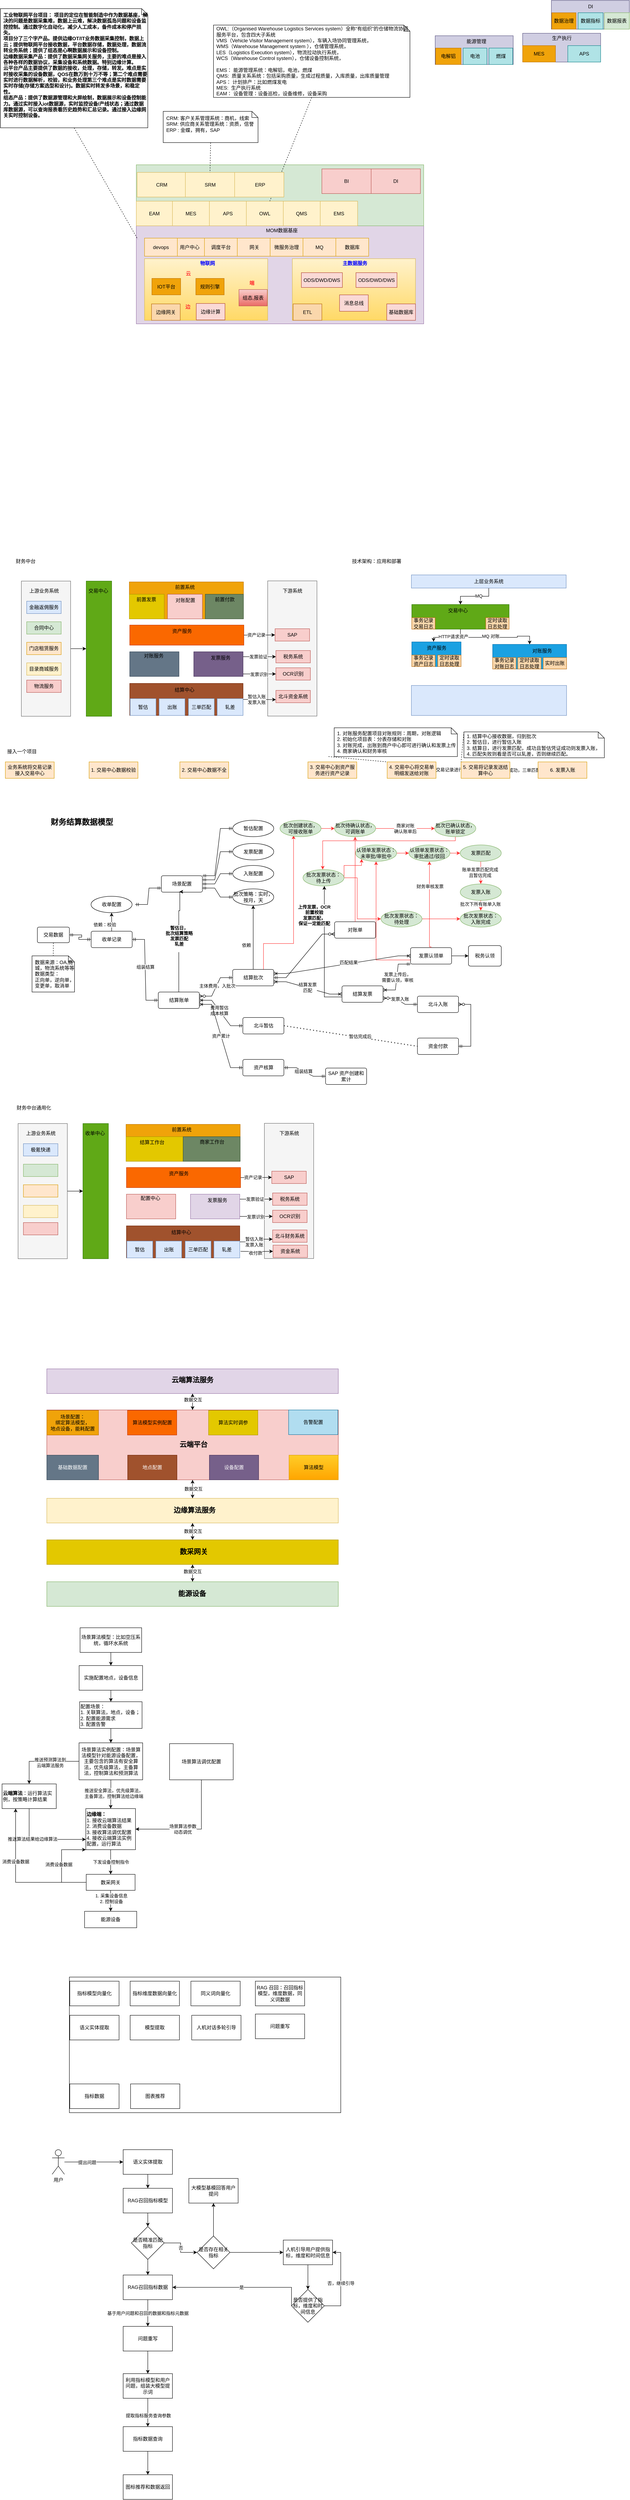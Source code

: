 <mxfile version="27.0.9">
  <diagram name="第 1 页" id="ucJ6enQ3myS1yw3ZkuCO">
    <mxGraphModel dx="946" dy="610" grid="1" gridSize="10" guides="1" tooltips="1" connect="1" arrows="1" fold="1" page="1" pageScale="1" pageWidth="827" pageHeight="1169" math="0" shadow="0">
      <root>
        <mxCell id="0" />
        <mxCell id="1" parent="0" />
        <mxCell id="1rxhkEu7ZFzacFnzr0Hv-2" value="" style="rounded=0;whiteSpace=wrap;html=1;fillColor=#f5f5f5;fontColor=#333333;strokeColor=#666666;" parent="1" vertex="1">
          <mxGeometry x="672" y="1432.5" width="120" height="329" as="geometry" />
        </mxCell>
        <mxCell id="74LUju0W-xpcsgV9gZzd-70" value="" style="rounded=0;whiteSpace=wrap;html=1;fillColor=#e1d5e7;strokeColor=#9673a6;" parent="1" vertex="1">
          <mxGeometry x="352" y="568.5" width="700" height="238.5" as="geometry" />
        </mxCell>
        <mxCell id="74LUju0W-xpcsgV9gZzd-16" value="" style="rounded=0;whiteSpace=wrap;html=1;fillColor=#fff2cc;gradientColor=#ffd966;strokeColor=#d6b656;" parent="1" vertex="1">
          <mxGeometry x="372" y="648.5" width="300" height="150" as="geometry" />
        </mxCell>
        <mxCell id="74LUju0W-xpcsgV9gZzd-17" value="&lt;b&gt;&lt;font color=&quot;#0000ff&quot;&gt;物联网&lt;/font&gt;&lt;/b&gt;" style="text;html=1;align=center;verticalAlign=middle;resizable=0;points=[];autosize=1;strokeColor=none;fillColor=none;" parent="1" vertex="1">
          <mxGeometry x="495" y="644.5" width="60" height="30" as="geometry" />
        </mxCell>
        <mxCell id="74LUju0W-xpcsgV9gZzd-18" value="" style="rounded=0;whiteSpace=wrap;html=1;fillColor=#d0cee2;strokeColor=#56517e;" parent="1" vertex="1">
          <mxGeometry x="1293" y="100" width="190" height="70" as="geometry" />
        </mxCell>
        <mxCell id="74LUju0W-xpcsgV9gZzd-19" value="生产执行" style="text;html=1;align=center;verticalAlign=middle;resizable=0;points=[];autosize=1;strokeColor=none;fillColor=none;" parent="1" vertex="1">
          <mxGeometry x="1353" y="97" width="70" height="30" as="geometry" />
        </mxCell>
        <mxCell id="74LUju0W-xpcsgV9gZzd-20" value="MES" style="rounded=0;whiteSpace=wrap;html=1;fillColor=#f0a30a;fontColor=#000000;strokeColor=#BD7000;" parent="1" vertex="1">
          <mxGeometry x="1293" y="130" width="80" height="40" as="geometry" />
        </mxCell>
        <mxCell id="74LUju0W-xpcsgV9gZzd-21" value="APS" style="rounded=0;whiteSpace=wrap;html=1;fillColor=#b0e3e6;strokeColor=#0e8088;" parent="1" vertex="1">
          <mxGeometry x="1403" y="130" width="80" height="40" as="geometry" />
        </mxCell>
        <mxCell id="74LUju0W-xpcsgV9gZzd-22" value="边缘网关" style="rounded=0;whiteSpace=wrap;html=1;fillColor=#fad7ac;strokeColor=#b46504;" parent="1" vertex="1">
          <mxGeometry x="389" y="758.5" width="70" height="40" as="geometry" />
        </mxCell>
        <mxCell id="74LUju0W-xpcsgV9gZzd-23" value="边缘计算" style="rounded=0;whiteSpace=wrap;html=1;fillColor=#fad9d5;strokeColor=#ae4132;" parent="1" vertex="1">
          <mxGeometry x="498" y="757.5" width="70" height="40" as="geometry" />
        </mxCell>
        <mxCell id="74LUju0W-xpcsgV9gZzd-24" value="IOT平台" style="rounded=0;whiteSpace=wrap;html=1;fillColor=#f0a30a;fontColor=#000000;strokeColor=#BD7000;" parent="1" vertex="1">
          <mxGeometry x="390" y="696.5" width="70" height="40" as="geometry" />
        </mxCell>
        <mxCell id="74LUju0W-xpcsgV9gZzd-25" value="规则引擎" style="rounded=0;whiteSpace=wrap;html=1;fillColor=#f0a30a;fontColor=#000000;strokeColor=#BD7000;" parent="1" vertex="1">
          <mxGeometry x="497" y="696.5" width="69" height="40" as="geometry" />
        </mxCell>
        <mxCell id="74LUju0W-xpcsgV9gZzd-26" value="组态,报表" style="rounded=0;whiteSpace=wrap;html=1;fillColor=#f8cecc;strokeColor=#b85450;gradientColor=#ea6b66;" parent="1" vertex="1">
          <mxGeometry x="602" y="723.5" width="69" height="40" as="geometry" />
        </mxCell>
        <mxCell id="74LUju0W-xpcsgV9gZzd-31" value="&lt;font color=&quot;#ff3333&quot;&gt;&lt;b&gt;云&lt;/b&gt;&lt;/font&gt;" style="text;html=1;align=center;verticalAlign=middle;resizable=0;points=[];autosize=1;strokeColor=none;fillColor=none;" parent="1" vertex="1">
          <mxGeometry x="457.5" y="669.5" width="40" height="30" as="geometry" />
        </mxCell>
        <mxCell id="74LUju0W-xpcsgV9gZzd-32" value="&lt;font color=&quot;#ff3333&quot;&gt;&lt;b&gt;边&lt;/b&gt;&lt;/font&gt;" style="text;html=1;align=center;verticalAlign=middle;resizable=0;points=[];autosize=1;strokeColor=none;fillColor=none;" parent="1" vertex="1">
          <mxGeometry x="457" y="750.5" width="40" height="30" as="geometry" />
        </mxCell>
        <mxCell id="74LUju0W-xpcsgV9gZzd-33" value="&lt;font color=&quot;#ff3333&quot;&gt;&lt;b&gt;端&lt;/b&gt;&lt;/font&gt;" style="text;html=1;align=center;verticalAlign=middle;resizable=0;points=[];autosize=1;strokeColor=none;fillColor=none;" parent="1" vertex="1">
          <mxGeometry x="613" y="692.5" width="40" height="30" as="geometry" />
        </mxCell>
        <mxCell id="74LUju0W-xpcsgV9gZzd-55" value="" style="rounded=0;whiteSpace=wrap;html=1;fillColor=#d0cee2;strokeColor=#56517e;" parent="1" vertex="1">
          <mxGeometry x="1080" y="106" width="190" height="70" as="geometry" />
        </mxCell>
        <mxCell id="74LUju0W-xpcsgV9gZzd-56" value="能源管理" style="text;html=1;align=center;verticalAlign=middle;resizable=0;points=[];autosize=1;strokeColor=none;fillColor=none;" parent="1" vertex="1">
          <mxGeometry x="1145" y="105" width="70" height="30" as="geometry" />
        </mxCell>
        <mxCell id="74LUju0W-xpcsgV9gZzd-57" value="电解铝" style="rounded=0;whiteSpace=wrap;html=1;fillColor=#f0a30a;fontColor=#000000;strokeColor=#BD7000;" parent="1" vertex="1">
          <mxGeometry x="1081" y="136" width="62" height="40" as="geometry" />
        </mxCell>
        <mxCell id="74LUju0W-xpcsgV9gZzd-58" value="电池" style="rounded=0;whiteSpace=wrap;html=1;fillColor=#b0e3e6;strokeColor=#0e8088;" parent="1" vertex="1">
          <mxGeometry x="1148" y="136" width="58" height="40" as="geometry" />
        </mxCell>
        <mxCell id="74LUju0W-xpcsgV9gZzd-59" value="" style="rounded=0;whiteSpace=wrap;html=1;fillColor=#fff2cc;gradientColor=#ffd966;strokeColor=#d6b656;" parent="1" vertex="1">
          <mxGeometry x="732" y="648.5" width="300" height="150" as="geometry" />
        </mxCell>
        <mxCell id="74LUju0W-xpcsgV9gZzd-60" value="&lt;b&gt;&lt;font color=&quot;#0000ff&quot;&gt;主数据服务&lt;/font&gt;&lt;/b&gt;" style="text;html=1;align=center;verticalAlign=middle;resizable=0;points=[];autosize=1;strokeColor=none;fillColor=none;" parent="1" vertex="1">
          <mxGeometry x="844" y="644.5" width="80" height="30" as="geometry" />
        </mxCell>
        <mxCell id="74LUju0W-xpcsgV9gZzd-61" value="ETL" style="rounded=0;whiteSpace=wrap;html=1;fillColor=#fad7ac;strokeColor=#b46504;" parent="1" vertex="1">
          <mxGeometry x="734" y="758.5" width="70" height="40" as="geometry" />
        </mxCell>
        <mxCell id="74LUju0W-xpcsgV9gZzd-62" value="基础数据库" style="rounded=0;whiteSpace=wrap;html=1;fillColor=#fad9d5;strokeColor=#ae4132;" parent="1" vertex="1">
          <mxGeometry x="962" y="758.5" width="70" height="40" as="geometry" />
        </mxCell>
        <mxCell id="74LUju0W-xpcsgV9gZzd-69" value="消息总线" style="rounded=0;whiteSpace=wrap;html=1;fillColor=#fad9d5;strokeColor=#ae4132;" parent="1" vertex="1">
          <mxGeometry x="847" y="736.5" width="70" height="40" as="geometry" />
        </mxCell>
        <mxCell id="74LUju0W-xpcsgV9gZzd-71" value="MOM数据基座" style="text;html=1;align=center;verticalAlign=middle;resizable=0;points=[];autosize=1;strokeColor=none;fillColor=none;" parent="1" vertex="1">
          <mxGeometry x="656" y="564.5" width="100" height="30" as="geometry" />
        </mxCell>
        <mxCell id="74LUju0W-xpcsgV9gZzd-73" value="ODS/DWD/DWS" style="rounded=0;whiteSpace=wrap;html=1;fillColor=#fad9d5;strokeColor=#ae4132;" parent="1" vertex="1">
          <mxGeometry x="754" y="682.5" width="100" height="36" as="geometry" />
        </mxCell>
        <mxCell id="74LUju0W-xpcsgV9gZzd-75" value="" style="rounded=0;whiteSpace=wrap;html=1;fillColor=#d0cee2;strokeColor=#56517e;" parent="1" vertex="1">
          <mxGeometry x="1363" y="20" width="190" height="70" as="geometry" />
        </mxCell>
        <mxCell id="74LUju0W-xpcsgV9gZzd-76" value="DI" style="text;html=1;align=center;verticalAlign=middle;resizable=0;points=[];autosize=1;strokeColor=none;fillColor=none;" parent="1" vertex="1">
          <mxGeometry x="1438" y="20" width="40" height="30" as="geometry" />
        </mxCell>
        <mxCell id="74LUju0W-xpcsgV9gZzd-77" value="数据治理" style="rounded=0;whiteSpace=wrap;html=1;fillColor=#f0a30a;fontColor=#000000;strokeColor=#BD7000;" parent="1" vertex="1">
          <mxGeometry x="1364" y="50" width="59" height="40" as="geometry" />
        </mxCell>
        <mxCell id="74LUju0W-xpcsgV9gZzd-78" value="数据指标" style="rounded=0;whiteSpace=wrap;html=1;fillColor=#b0e3e6;strokeColor=#0e8088;" parent="1" vertex="1">
          <mxGeometry x="1428" y="50" width="61" height="40" as="geometry" />
        </mxCell>
        <mxCell id="74LUju0W-xpcsgV9gZzd-79" value="ODS/DWD/DWS" style="rounded=0;whiteSpace=wrap;html=1;fillColor=#fad9d5;strokeColor=#ae4132;" parent="1" vertex="1">
          <mxGeometry x="887" y="682.5" width="100" height="36" as="geometry" />
        </mxCell>
        <mxCell id="YK3TF0yHfjnwqOC-v7o8-1" value="数据报表" style="rounded=0;whiteSpace=wrap;html=1;fillColor=#d5e8d4;strokeColor=#82b366;" parent="1" vertex="1">
          <mxGeometry x="1492" y="50" width="61" height="40" as="geometry" />
        </mxCell>
        <mxCell id="YK3TF0yHfjnwqOC-v7o8-11" style="edgeStyle=orthogonalEdgeStyle;rounded=0;orthogonalLoop=1;jettySize=auto;html=1;entryX=0;entryY=0.5;entryDx=0;entryDy=0;" parent="1" source="YK3TF0yHfjnwqOC-v7o8-2" target="YK3TF0yHfjnwqOC-v7o8-9" edge="1">
          <mxGeometry relative="1" as="geometry" />
        </mxCell>
        <mxCell id="YK3TF0yHfjnwqOC-v7o8-2" value="" style="rounded=0;whiteSpace=wrap;html=1;fillColor=#f5f5f5;fontColor=#333333;strokeColor=#666666;" parent="1" vertex="1">
          <mxGeometry x="72" y="1433" width="120" height="329" as="geometry" />
        </mxCell>
        <mxCell id="YK3TF0yHfjnwqOC-v7o8-3" value="财务中台" style="text;html=1;align=center;verticalAlign=middle;resizable=0;points=[];autosize=1;strokeColor=none;fillColor=none;" parent="1" vertex="1">
          <mxGeometry x="47" y="1370" width="70" height="30" as="geometry" />
        </mxCell>
        <mxCell id="YK3TF0yHfjnwqOC-v7o8-4" value="上游业务系统" style="text;html=1;align=center;verticalAlign=middle;resizable=0;points=[];autosize=1;strokeColor=none;fillColor=none;" parent="1" vertex="1">
          <mxGeometry x="77" y="1442" width="100" height="30" as="geometry" />
        </mxCell>
        <mxCell id="YK3TF0yHfjnwqOC-v7o8-5" value="金融返佣服务" style="rounded=0;whiteSpace=wrap;html=1;fillColor=#dae8fc;strokeColor=#6c8ebf;" parent="1" vertex="1">
          <mxGeometry x="85" y="1482" width="84" height="30" as="geometry" />
        </mxCell>
        <mxCell id="YK3TF0yHfjnwqOC-v7o8-6" value="合同中心" style="rounded=0;whiteSpace=wrap;html=1;fillColor=#d5e8d4;strokeColor=#82b366;" parent="1" vertex="1">
          <mxGeometry x="85" y="1532" width="84" height="30" as="geometry" />
        </mxCell>
        <mxCell id="YK3TF0yHfjnwqOC-v7o8-7" value="门店租赁服务" style="rounded=0;whiteSpace=wrap;html=1;fillColor=#ffe6cc;strokeColor=#d79b00;" parent="1" vertex="1">
          <mxGeometry x="85" y="1582" width="84" height="30" as="geometry" />
        </mxCell>
        <mxCell id="YK3TF0yHfjnwqOC-v7o8-8" value="目录商城服务" style="rounded=0;whiteSpace=wrap;html=1;fillColor=#fff2cc;strokeColor=#d6b656;" parent="1" vertex="1">
          <mxGeometry x="85" y="1632" width="84" height="30" as="geometry" />
        </mxCell>
        <mxCell id="YK3TF0yHfjnwqOC-v7o8-9" value="" style="rounded=0;whiteSpace=wrap;html=1;fillColor=#60a917;strokeColor=#2D7600;fontColor=#ffffff;" parent="1" vertex="1">
          <mxGeometry x="230" y="1433" width="62" height="329" as="geometry" />
        </mxCell>
        <mxCell id="YK3TF0yHfjnwqOC-v7o8-10" value="交易中心" style="text;html=1;align=center;verticalAlign=middle;resizable=0;points=[];autosize=1;strokeColor=none;fillColor=none;" parent="1" vertex="1">
          <mxGeometry x="224" y="1442" width="70" height="30" as="geometry" />
        </mxCell>
        <mxCell id="YK3TF0yHfjnwqOC-v7o8-12" value="物流服务" style="rounded=0;whiteSpace=wrap;html=1;fillColor=#f8cecc;strokeColor=#b85450;" parent="1" vertex="1">
          <mxGeometry x="85" y="1674" width="84" height="30" as="geometry" />
        </mxCell>
        <mxCell id="1rxhkEu7ZFzacFnzr0Hv-5" style="edgeStyle=orthogonalEdgeStyle;rounded=0;orthogonalLoop=1;jettySize=auto;html=1;entryX=0;entryY=0.5;entryDx=0;entryDy=0;" parent="1" source="YK3TF0yHfjnwqOC-v7o8-13" target="1rxhkEu7ZFzacFnzr0Hv-4" edge="1">
          <mxGeometry relative="1" as="geometry" />
        </mxCell>
        <mxCell id="1rxhkEu7ZFzacFnzr0Hv-6" value="资产记录" style="edgeLabel;html=1;align=center;verticalAlign=middle;resizable=0;points=[];" parent="1rxhkEu7ZFzacFnzr0Hv-5" vertex="1" connectable="0">
          <mxGeometry x="-0.216" y="2" relative="1" as="geometry">
            <mxPoint y="1" as="offset" />
          </mxGeometry>
        </mxCell>
        <mxCell id="YK3TF0yHfjnwqOC-v7o8-13" value="" style="rounded=0;whiteSpace=wrap;html=1;fillColor=#fa6800;fontColor=#000000;strokeColor=#C73500;" parent="1" vertex="1">
          <mxGeometry x="336" y="1540" width="278" height="49" as="geometry" />
        </mxCell>
        <mxCell id="YK3TF0yHfjnwqOC-v7o8-14" value="资产服务" style="text;html=1;align=center;verticalAlign=middle;resizable=0;points=[];autosize=1;strokeColor=none;fillColor=none;" parent="1" vertex="1">
          <mxGeometry x="428" y="1540" width="70" height="30" as="geometry" />
        </mxCell>
        <mxCell id="YK3TF0yHfjnwqOC-v7o8-15" value="" style="rounded=0;whiteSpace=wrap;html=1;fillColor=#f0a30a;fontColor=#000000;strokeColor=#BD7000;" parent="1" vertex="1">
          <mxGeometry x="335" y="1435" width="278" height="90" as="geometry" />
        </mxCell>
        <mxCell id="YK3TF0yHfjnwqOC-v7o8-16" value="前置系统" style="text;html=1;align=center;verticalAlign=middle;resizable=0;points=[];autosize=1;strokeColor=none;fillColor=none;" parent="1" vertex="1">
          <mxGeometry x="435" y="1433" width="70" height="30" as="geometry" />
        </mxCell>
        <mxCell id="1rxhkEu7ZFzacFnzr0Hv-14" style="edgeStyle=orthogonalEdgeStyle;rounded=0;orthogonalLoop=1;jettySize=auto;html=1;entryX=0;entryY=0.75;entryDx=0;entryDy=0;" parent="1" source="YK3TF0yHfjnwqOC-v7o8-17" target="1rxhkEu7ZFzacFnzr0Hv-13" edge="1">
          <mxGeometry relative="1" as="geometry" />
        </mxCell>
        <mxCell id="1rxhkEu7ZFzacFnzr0Hv-15" value="暂估入账&lt;div&gt;发票入账&lt;/div&gt;" style="edgeLabel;html=1;align=center;verticalAlign=middle;resizable=0;points=[];" parent="1rxhkEu7ZFzacFnzr0Hv-14" vertex="1" connectable="0">
          <mxGeometry x="-0.354" relative="1" as="geometry">
            <mxPoint x="7" as="offset" />
          </mxGeometry>
        </mxCell>
        <mxCell id="YK3TF0yHfjnwqOC-v7o8-17" value="" style="rounded=0;whiteSpace=wrap;html=1;fillColor=#a0522d;fontColor=#ffffff;strokeColor=#6D1F00;" parent="1" vertex="1">
          <mxGeometry x="336" y="1682" width="276" height="78" as="geometry" />
        </mxCell>
        <mxCell id="YK3TF0yHfjnwqOC-v7o8-18" value="" style="rounded=0;whiteSpace=wrap;html=1;fillColor=#e3c800;fontColor=#000000;strokeColor=#B09500;" parent="1" vertex="1">
          <mxGeometry x="335" y="1465" width="85" height="60" as="geometry" />
        </mxCell>
        <mxCell id="YK3TF0yHfjnwqOC-v7o8-19" value="前置发票" style="text;html=1;align=center;verticalAlign=middle;resizable=0;points=[];autosize=1;strokeColor=none;fillColor=none;" parent="1" vertex="1">
          <mxGeometry x="341" y="1463" width="70" height="30" as="geometry" />
        </mxCell>
        <mxCell id="YK3TF0yHfjnwqOC-v7o8-20" value="" style="rounded=0;whiteSpace=wrap;html=1;fillColor=#6d8764;fontColor=#ffffff;strokeColor=#3A5431;" parent="1" vertex="1">
          <mxGeometry x="520" y="1465" width="93" height="60" as="geometry" />
        </mxCell>
        <mxCell id="YK3TF0yHfjnwqOC-v7o8-21" value="前置付款" style="text;html=1;align=center;verticalAlign=middle;resizable=0;points=[];autosize=1;strokeColor=none;fillColor=none;" parent="1" vertex="1">
          <mxGeometry x="532" y="1463" width="70" height="30" as="geometry" />
        </mxCell>
        <mxCell id="YK3TF0yHfjnwqOC-v7o8-22" value="" style="rounded=0;whiteSpace=wrap;html=1;fillColor=#647687;fontColor=#ffffff;strokeColor=#314354;" parent="1" vertex="1">
          <mxGeometry x="336" y="1605" width="120" height="60" as="geometry" />
        </mxCell>
        <mxCell id="YK3TF0yHfjnwqOC-v7o8-23" value="对账服务" style="text;html=1;align=center;verticalAlign=middle;resizable=0;points=[];autosize=1;strokeColor=none;fillColor=none;" parent="1" vertex="1">
          <mxGeometry x="359" y="1600" width="70" height="30" as="geometry" />
        </mxCell>
        <mxCell id="1rxhkEu7ZFzacFnzr0Hv-8" style="edgeStyle=orthogonalEdgeStyle;rounded=0;orthogonalLoop=1;jettySize=auto;html=1;entryX=0;entryY=0.5;entryDx=0;entryDy=0;" parent="1" source="YK3TF0yHfjnwqOC-v7o8-24" target="1rxhkEu7ZFzacFnzr0Hv-7" edge="1">
          <mxGeometry relative="1" as="geometry">
            <Array as="points">
              <mxPoint x="630" y="1617" />
              <mxPoint x="630" y="1617" />
            </Array>
          </mxGeometry>
        </mxCell>
        <mxCell id="1rxhkEu7ZFzacFnzr0Hv-9" value="发票验证" style="edgeLabel;html=1;align=center;verticalAlign=middle;resizable=0;points=[];" parent="1rxhkEu7ZFzacFnzr0Hv-8" vertex="1" connectable="0">
          <mxGeometry x="0.05" relative="1" as="geometry">
            <mxPoint x="-5" as="offset" />
          </mxGeometry>
        </mxCell>
        <mxCell id="1rxhkEu7ZFzacFnzr0Hv-11" style="edgeStyle=orthogonalEdgeStyle;rounded=0;orthogonalLoop=1;jettySize=auto;html=1;entryX=0;entryY=0.5;entryDx=0;entryDy=0;" parent="1" source="YK3TF0yHfjnwqOC-v7o8-24" target="1rxhkEu7ZFzacFnzr0Hv-10" edge="1">
          <mxGeometry relative="1" as="geometry">
            <Array as="points">
              <mxPoint x="630" y="1659" />
              <mxPoint x="630" y="1659" />
            </Array>
          </mxGeometry>
        </mxCell>
        <mxCell id="1rxhkEu7ZFzacFnzr0Hv-12" value="发票识别" style="edgeLabel;html=1;align=center;verticalAlign=middle;resizable=0;points=[];" parent="1rxhkEu7ZFzacFnzr0Hv-11" vertex="1" connectable="0">
          <mxGeometry x="0.1" y="-1" relative="1" as="geometry">
            <mxPoint x="-5" as="offset" />
          </mxGeometry>
        </mxCell>
        <mxCell id="YK3TF0yHfjnwqOC-v7o8-24" value="" style="rounded=0;whiteSpace=wrap;html=1;fillColor=#76608a;fontColor=#ffffff;strokeColor=#432D57;" parent="1" vertex="1">
          <mxGeometry x="492" y="1605" width="120" height="60" as="geometry" />
        </mxCell>
        <mxCell id="YK3TF0yHfjnwqOC-v7o8-25" value="发票服务" style="text;html=1;align=center;verticalAlign=middle;resizable=0;points=[];autosize=1;strokeColor=none;fillColor=none;" parent="1" vertex="1">
          <mxGeometry x="522" y="1605" width="70" height="30" as="geometry" />
        </mxCell>
        <mxCell id="YK3TF0yHfjnwqOC-v7o8-26" value="结算中心" style="text;html=1;align=center;verticalAlign=middle;resizable=0;points=[];autosize=1;strokeColor=none;fillColor=none;" parent="1" vertex="1">
          <mxGeometry x="434" y="1683" width="70" height="30" as="geometry" />
        </mxCell>
        <mxCell id="deLBg8jlPW3kkQXr_3VO-2" value="用户中心" style="rounded=0;whiteSpace=wrap;html=1;fillColor=#ffe6cc;strokeColor=#d79b00;" parent="1" vertex="1">
          <mxGeometry x="442" y="598.5" width="80" height="44" as="geometry" />
        </mxCell>
        <mxCell id="deLBg8jlPW3kkQXr_3VO-3" value="燃煤" style="rounded=0;whiteSpace=wrap;html=1;fillColor=#b0e3e6;strokeColor=#0e8088;" parent="1" vertex="1">
          <mxGeometry x="1211" y="136" width="58" height="40" as="geometry" />
        </mxCell>
        <mxCell id="deLBg8jlPW3kkQXr_3VO-4" value="调度平台" style="rounded=0;whiteSpace=wrap;html=1;fillColor=#ffe6cc;strokeColor=#d79b00;" parent="1" vertex="1">
          <mxGeometry x="518" y="598.5" width="80" height="44" as="geometry" />
        </mxCell>
        <mxCell id="deLBg8jlPW3kkQXr_3VO-5" value="&amp;nbsp;网关" style="rounded=0;whiteSpace=wrap;html=1;fillColor=#ffe6cc;strokeColor=#d79b00;" parent="1" vertex="1">
          <mxGeometry x="598" y="598.5" width="80" height="44" as="geometry" />
        </mxCell>
        <mxCell id="deLBg8jlPW3kkQXr_3VO-6" value="MQ" style="rounded=0;whiteSpace=wrap;html=1;fillColor=#ffe6cc;strokeColor=#d79b00;" parent="1" vertex="1">
          <mxGeometry x="758" y="598.5" width="80" height="44" as="geometry" />
        </mxCell>
        <mxCell id="deLBg8jlPW3kkQXr_3VO-7" value="devops" style="rounded=0;whiteSpace=wrap;html=1;fillColor=#ffe6cc;strokeColor=#d79b00;" parent="1" vertex="1">
          <mxGeometry x="372" y="598.5" width="80" height="44" as="geometry" />
        </mxCell>
        <mxCell id="deLBg8jlPW3kkQXr_3VO-8" value="数据库" style="rounded=0;whiteSpace=wrap;html=1;fillColor=#ffe6cc;strokeColor=#d79b00;" parent="1" vertex="1">
          <mxGeometry x="838" y="598.5" width="80" height="44" as="geometry" />
        </mxCell>
        <mxCell id="deLBg8jlPW3kkQXr_3VO-9" value="微服务治理" style="rounded=0;whiteSpace=wrap;html=1;fillColor=#ffe6cc;strokeColor=#d79b00;" parent="1" vertex="1">
          <mxGeometry x="678" y="598.5" width="80" height="44" as="geometry" />
        </mxCell>
        <mxCell id="deLBg8jlPW3kkQXr_3VO-10" value="" style="rounded=0;whiteSpace=wrap;html=1;fillColor=#d5e8d4;strokeColor=#82b366;" parent="1" vertex="1">
          <mxGeometry x="352" y="420" width="700" height="148.5" as="geometry" />
        </mxCell>
        <mxCell id="deLBg8jlPW3kkQXr_3VO-11" value="&lt;span style=&quot;text-wrap: nowrap;&quot;&gt;EAM&lt;/span&gt;" style="rounded=0;whiteSpace=wrap;html=1;fillColor=#fff2cc;strokeColor=#d6b656;" parent="1" vertex="1">
          <mxGeometry x="352" y="508.5" width="88" height="60" as="geometry" />
        </mxCell>
        <mxCell id="deLBg8jlPW3kkQXr_3VO-14" value="&lt;span style=&quot;text-wrap: nowrap;&quot;&gt;QMS&lt;/span&gt;" style="rounded=0;whiteSpace=wrap;html=1;fillColor=#fff2cc;strokeColor=#d6b656;" parent="1" vertex="1">
          <mxGeometry x="709" y="508.5" width="91" height="60" as="geometry" />
        </mxCell>
        <mxCell id="deLBg8jlPW3kkQXr_3VO-16" value="&lt;span style=&quot;text-wrap: nowrap;&quot;&gt;MES&lt;/span&gt;" style="rounded=0;whiteSpace=wrap;html=1;fillColor=#fff2cc;strokeColor=#d6b656;" parent="1" vertex="1">
          <mxGeometry x="440" y="508.5" width="90" height="60" as="geometry" />
        </mxCell>
        <mxCell id="deLBg8jlPW3kkQXr_3VO-18" value="&lt;span style=&quot;text-wrap: nowrap;&quot;&gt;APS&lt;/span&gt;" style="rounded=0;whiteSpace=wrap;html=1;fillColor=#fff2cc;strokeColor=#d6b656;" parent="1" vertex="1">
          <mxGeometry x="530" y="508.5" width="90" height="60" as="geometry" />
        </mxCell>
        <mxCell id="deLBg8jlPW3kkQXr_3VO-20" value="&lt;span style=&quot;text-wrap: nowrap;&quot;&gt;OWL&lt;/span&gt;" style="rounded=0;whiteSpace=wrap;html=1;fillColor=#fff2cc;strokeColor=#d6b656;" parent="1" vertex="1">
          <mxGeometry x="620" y="508.5" width="90" height="60" as="geometry" />
        </mxCell>
        <mxCell id="deLBg8jlPW3kkQXr_3VO-22" value="OWL:（Organised Warehouse Logistics Services system）全称“有组织”的仓储物流协调服务平台，包含四大子系统&#xa;VMS（Vehicle Visitor Management system），车辆入场协同管理系统，&#xa;WMS（Warehouse Management system ），仓储管理系统，&#xa;LES（Logistics Execution system），物流拉动执行系统，&#xa;WCS（Warehouse Control system），仓储设备控制系统，&#xa;&#xa;EMS： 能源管理系统：电解铝，电池，燃煤&#xa;QMS:  质量关系系统：包括采购质量，生成过程质量，入库质量，出库质量管理&#xa;APS： 计划排产：比如燃煤发电&#xa;MES:  生产执行系统&#xa;EAM： 设备管理：设备巡检，设备维修，设备采购" style="shape=note;size=15;spacingLeft=5;align=left;whiteSpace=wrap;" parent="1" vertex="1">
          <mxGeometry x="540" y="80" width="478.5" height="176" as="geometry" />
        </mxCell>
        <mxCell id="deLBg8jlPW3kkQXr_3VO-23" value="" style="edgeStyle=none;html=1;endArrow=none;rounded=0;labelBackgroundColor=none;dashed=1;exitX=0.5;exitY=1;exitDx=0;exitDy=0;exitPerimeter=0;" parent="1" source="deLBg8jlPW3kkQXr_3VO-22" target="deLBg8jlPW3kkQXr_3VO-20" edge="1">
          <mxGeometry relative="1" as="geometry">
            <mxPoint x="1172" y="518.5" as="targetPoint" />
            <mxPoint x="1483" y="478.5" as="sourcePoint" />
          </mxGeometry>
        </mxCell>
        <mxCell id="AOYH0ofomih47d9FnGEl-1" value="CRM" style="rounded=0;whiteSpace=wrap;html=1;fillColor=#fff2cc;strokeColor=#d6b656;" parent="1" vertex="1">
          <mxGeometry x="354" y="438.5" width="120" height="60" as="geometry" />
        </mxCell>
        <mxCell id="AOYH0ofomih47d9FnGEl-2" value="SRM" style="rounded=0;whiteSpace=wrap;html=1;fillColor=#fff2cc;strokeColor=#d6b656;" parent="1" vertex="1">
          <mxGeometry x="471.5" y="438.5" width="120" height="60" as="geometry" />
        </mxCell>
        <mxCell id="AOYH0ofomih47d9FnGEl-3" value="" style="rounded=0;whiteSpace=wrap;html=1;fillColor=#fff2cc;strokeColor=#d6b656;" parent="1" vertex="1">
          <mxGeometry x="591.5" y="438.5" width="120" height="60" as="geometry" />
        </mxCell>
        <mxCell id="AOYH0ofomih47d9FnGEl-4" value="ERP" style="text;html=1;align=center;verticalAlign=middle;resizable=0;points=[];autosize=1;strokeColor=none;fillColor=none;" parent="1" vertex="1">
          <mxGeometry x="628" y="453.5" width="50" height="30" as="geometry" />
        </mxCell>
        <mxCell id="AOYH0ofomih47d9FnGEl-7" value="工业物联网平台项目： 项目的定位在智能制造中作为数据基座，解决的问题是数据采集难，数据上云难，解决数据孤岛问题和设备监控控制。通过数字化自动化，减少人工成本，备件成本和停产损失。&#xa;项目分了三个字产品。提供边缘OT/IT业务数据采集控制，数据上云；提供物联网平台接收数据，平台数据存储，数据处理，数据流转业务系统；提供了组态是心啊数据展示和设备控制。&#xa;边缘数据采集产品：提供了数据采集网关服务，主要的难点是接入各种各样的数据协议，采集设备和系统数据。特别边缘计算。&#xa;云平台产品主要提供了数据的接收，处理，存储，转发。难点是实时接收采集的设备数据，QOS在数万到十万不等；第二个难点需要实时进行数据解析，校验，和业务处理第三个难点是实时数据需要实时存储(存储方案选型和设计)。数据实时转发多场景，和稳定性。&#xa;组态产品：提供了数据源管理和大屏绘制，数据展示和设备控制能力。通过实时接入iot数据源，实时监控设备/产线状态；通过数据库数据源，可以查询报表看历史趋势和汇总记录。通过接入边缘网关实时控制设备。&#xa;" style="shape=note;size=15;spacingLeft=5;align=left;whiteSpace=wrap;fontStyle=1" parent="1" vertex="1">
          <mxGeometry x="21" y="40" width="359" height="290" as="geometry" />
        </mxCell>
        <mxCell id="AOYH0ofomih47d9FnGEl-8" value="CRM: 客户关系管理系统：商机，线索&#xa;SRM: 供应商关系管理系统：资质，信誉&#xa;ERP : 金蝶，拥有，SAP&#xa;" style="shape=note;size=15;spacingLeft=5;align=left;whiteSpace=wrap;" parent="1" vertex="1">
          <mxGeometry x="417.5" y="290" width="231" height="76" as="geometry" />
        </mxCell>
        <mxCell id="AOYH0ofomih47d9FnGEl-9" value="" style="edgeStyle=none;html=1;endArrow=none;rounded=0;labelBackgroundColor=none;dashed=1;exitX=0.5;exitY=1;entryX=0.5;entryY=0;entryDx=0;entryDy=0;" parent="1" source="AOYH0ofomih47d9FnGEl-8" target="AOYH0ofomih47d9FnGEl-2" edge="1">
          <mxGeometry relative="1" as="geometry">
            <mxPoint x="120" y="615" as="targetPoint" />
          </mxGeometry>
        </mxCell>
        <mxCell id="AOYH0ofomih47d9FnGEl-10" value="BI" style="rounded=0;whiteSpace=wrap;html=1;fillColor=#f8cecc;strokeColor=#b85450;" parent="1" vertex="1">
          <mxGeometry x="804" y="430" width="120" height="60" as="geometry" />
        </mxCell>
        <mxCell id="2Ufif9IzzFKeSmk-fhTN-1" value="&lt;span style=&quot;text-wrap: nowrap;&quot;&gt;EMS&lt;/span&gt;" style="rounded=0;whiteSpace=wrap;html=1;fillColor=#fff2cc;strokeColor=#d6b656;" parent="1" vertex="1">
          <mxGeometry x="800" y="508.5" width="91" height="60" as="geometry" />
        </mxCell>
        <mxCell id="2Ufif9IzzFKeSmk-fhTN-2" value="" style="edgeStyle=none;html=1;endArrow=none;rounded=0;labelBackgroundColor=none;dashed=1;exitX=0.5;exitY=1;entryX=0.005;entryY=0.137;entryDx=0;entryDy=0;exitDx=0;exitDy=0;exitPerimeter=0;entryPerimeter=0;" parent="1" source="AOYH0ofomih47d9FnGEl-7" target="74LUju0W-xpcsgV9gZzd-70" edge="1">
          <mxGeometry relative="1" as="geometry">
            <mxPoint x="169" y="736.5" as="targetPoint" />
            <mxPoint x="231" y="394.5" as="sourcePoint" />
          </mxGeometry>
        </mxCell>
        <mxCell id="2Ufif9IzzFKeSmk-fhTN-3" value="DI" style="rounded=0;whiteSpace=wrap;html=1;fillColor=#f8cecc;strokeColor=#b85450;" parent="1" vertex="1">
          <mxGeometry x="924" y="430" width="120" height="60" as="geometry" />
        </mxCell>
        <mxCell id="1rxhkEu7ZFzacFnzr0Hv-3" value="下游系统" style="text;html=1;align=center;verticalAlign=middle;resizable=0;points=[];autosize=1;strokeColor=none;fillColor=none;" parent="1" vertex="1">
          <mxGeometry x="697" y="1442" width="70" height="30" as="geometry" />
        </mxCell>
        <mxCell id="1rxhkEu7ZFzacFnzr0Hv-4" value="SAP" style="rounded=0;whiteSpace=wrap;html=1;fillColor=#f8cecc;strokeColor=#b85450;" parent="1" vertex="1">
          <mxGeometry x="690" y="1549" width="84" height="30" as="geometry" />
        </mxCell>
        <mxCell id="1rxhkEu7ZFzacFnzr0Hv-7" value="税务系统" style="rounded=0;whiteSpace=wrap;html=1;fillColor=#f8cecc;strokeColor=#b85450;" parent="1" vertex="1">
          <mxGeometry x="692" y="1602" width="84" height="30" as="geometry" />
        </mxCell>
        <mxCell id="1rxhkEu7ZFzacFnzr0Hv-10" value="OCR识别" style="rounded=0;whiteSpace=wrap;html=1;fillColor=#f8cecc;strokeColor=#b85450;" parent="1" vertex="1">
          <mxGeometry x="692" y="1644" width="84" height="30" as="geometry" />
        </mxCell>
        <mxCell id="1rxhkEu7ZFzacFnzr0Hv-13" value="北斗资金系统" style="rounded=0;whiteSpace=wrap;html=1;fillColor=#f8cecc;strokeColor=#b85450;" parent="1" vertex="1">
          <mxGeometry x="692" y="1699" width="84" height="30" as="geometry" />
        </mxCell>
        <mxCell id="1rxhkEu7ZFzacFnzr0Hv-16" value="" style="rounded=0;whiteSpace=wrap;html=1;fillColor=#f8cecc;strokeColor=#b85450;" parent="1" vertex="1">
          <mxGeometry x="428" y="1465" width="85" height="60" as="geometry" />
        </mxCell>
        <mxCell id="1rxhkEu7ZFzacFnzr0Hv-17" value="对账配置" style="text;html=1;align=center;verticalAlign=middle;resizable=0;points=[];autosize=1;strokeColor=none;fillColor=none;" parent="1" vertex="1">
          <mxGeometry x="435.5" y="1465" width="70" height="30" as="geometry" />
        </mxCell>
        <mxCell id="1rxhkEu7ZFzacFnzr0Hv-20" value="暂估" style="rounded=0;whiteSpace=wrap;html=1;fillColor=#dae8fc;strokeColor=#6c8ebf;" parent="1" vertex="1">
          <mxGeometry x="337" y="1719" width="63" height="41" as="geometry" />
        </mxCell>
        <mxCell id="1rxhkEu7ZFzacFnzr0Hv-21" value="出账" style="rounded=0;whiteSpace=wrap;html=1;fillColor=#dae8fc;strokeColor=#6c8ebf;" parent="1" vertex="1">
          <mxGeometry x="407.5" y="1719" width="63" height="41" as="geometry" />
        </mxCell>
        <mxCell id="1rxhkEu7ZFzacFnzr0Hv-22" value="三单匹配" style="rounded=0;whiteSpace=wrap;html=1;fillColor=#dae8fc;strokeColor=#6c8ebf;" parent="1" vertex="1">
          <mxGeometry x="479" y="1719" width="63" height="41" as="geometry" />
        </mxCell>
        <mxCell id="1rxhkEu7ZFzacFnzr0Hv-23" value="轧差" style="rounded=0;whiteSpace=wrap;html=1;fillColor=#dae8fc;strokeColor=#6c8ebf;" parent="1" vertex="1">
          <mxGeometry x="549" y="1719" width="63" height="41" as="geometry" />
        </mxCell>
        <mxCell id="1rxhkEu7ZFzacFnzr0Hv-24" value="接入一个项目" style="text;html=1;align=center;verticalAlign=middle;resizable=0;points=[];autosize=1;strokeColor=none;fillColor=none;" parent="1" vertex="1">
          <mxGeometry x="23" y="1833" width="100" height="30" as="geometry" />
        </mxCell>
        <mxCell id="1rxhkEu7ZFzacFnzr0Hv-25" value="业务系统将交易记录接入交易中心" style="rounded=0;whiteSpace=wrap;html=1;fillColor=#ffe6cc;strokeColor=#d79b00;" parent="1" vertex="1">
          <mxGeometry x="33" y="1873" width="119" height="40" as="geometry" />
        </mxCell>
        <mxCell id="1rxhkEu7ZFzacFnzr0Hv-29" value="1. 交易中心数据校验" style="rounded=0;whiteSpace=wrap;html=1;fillColor=#ffe6cc;strokeColor=#d79b00;" parent="1" vertex="1">
          <mxGeometry x="237" y="1873" width="119" height="40" as="geometry" />
        </mxCell>
        <mxCell id="1rxhkEu7ZFzacFnzr0Hv-33" value="3. 交易中心到资产服务进行资产记录" style="rounded=0;whiteSpace=wrap;html=1;fillColor=#ffe6cc;strokeColor=#d79b00;" parent="1" vertex="1">
          <mxGeometry x="770" y="1873" width="119" height="40" as="geometry" />
        </mxCell>
        <mxCell id="1rxhkEu7ZFzacFnzr0Hv-42" value="" style="edgeStyle=orthogonalEdgeStyle;rounded=0;orthogonalLoop=1;jettySize=auto;html=1;" parent="1" source="1rxhkEu7ZFzacFnzr0Hv-36" target="1rxhkEu7ZFzacFnzr0Hv-41" edge="1">
          <mxGeometry relative="1" as="geometry" />
        </mxCell>
        <mxCell id="1rxhkEu7ZFzacFnzr0Hv-43" value="5. 交易记录进行结算" style="edgeLabel;html=1;align=center;verticalAlign=middle;resizable=0;points=[];" parent="1rxhkEu7ZFzacFnzr0Hv-42" vertex="1" connectable="0">
          <mxGeometry x="0.2" y="1" relative="1" as="geometry">
            <mxPoint as="offset" />
          </mxGeometry>
        </mxCell>
        <mxCell id="1rxhkEu7ZFzacFnzr0Hv-36" value="4. 交易中心将交易单明细发送给对账" style="rounded=0;whiteSpace=wrap;html=1;fillColor=#ffe6cc;strokeColor=#d79b00;" parent="1" vertex="1">
          <mxGeometry x="963" y="1873" width="119" height="40" as="geometry" />
        </mxCell>
        <mxCell id="1rxhkEu7ZFzacFnzr0Hv-39" value="1. 对账服务配置项目对账规则：周期，对账逻辑&#xa;2. 初始化项目表：分表存储和对账&#xa;3. 对账完成，出账到商户中心即可进行确认和发票上传&#xa;4. 商家确认和财务审核" style="shape=note;size=15;spacingLeft=5;align=left;whiteSpace=wrap;" parent="1" vertex="1">
          <mxGeometry x="834" y="1790" width="300" height="70" as="geometry" />
        </mxCell>
        <mxCell id="1rxhkEu7ZFzacFnzr0Hv-40" value="" style="edgeStyle=none;html=1;endArrow=none;rounded=0;labelBackgroundColor=none;dashed=1;exitX=0;exitY=1;entryX=0;entryY=0;entryDx=0;entryDy=0;exitDx=0;exitDy=0;exitPerimeter=0;" parent="1" target="1rxhkEu7ZFzacFnzr0Hv-36" edge="1">
          <mxGeometry relative="1" as="geometry">
            <mxPoint x="313" y="2203" as="targetPoint" />
            <mxPoint x="820" y="1860" as="sourcePoint" />
          </mxGeometry>
        </mxCell>
        <mxCell id="1rxhkEu7ZFzacFnzr0Hv-48" value="暂估成功，三单匹配完成" style="edgeStyle=orthogonalEdgeStyle;rounded=0;orthogonalLoop=1;jettySize=auto;html=1;" parent="1" source="1rxhkEu7ZFzacFnzr0Hv-41" target="1rxhkEu7ZFzacFnzr0Hv-47" edge="1">
          <mxGeometry relative="1" as="geometry" />
        </mxCell>
        <mxCell id="1rxhkEu7ZFzacFnzr0Hv-41" value="5. 交易将记录发送结算中心" style="rounded=0;whiteSpace=wrap;html=1;fillColor=#ffe6cc;strokeColor=#d79b00;" parent="1" vertex="1">
          <mxGeometry x="1143" y="1873" width="119" height="40" as="geometry" />
        </mxCell>
        <mxCell id="1rxhkEu7ZFzacFnzr0Hv-44" value="1. 结算中心接收数据，归到批次&#xa;2. 暂估日，进行暂估入账&#xa;3. 结算日，进行发票匹配，成功且暂估凭证成功则发票入账，&#xa;4. 匹配失败则看是否可以轧差，否则继续匹配。" style="shape=note;size=15;spacingLeft=5;align=left;whiteSpace=wrap;" parent="1" vertex="1">
          <mxGeometry x="1150" y="1800" width="342" height="63" as="geometry" />
        </mxCell>
        <mxCell id="1rxhkEu7ZFzacFnzr0Hv-45" value="" style="edgeStyle=none;html=1;endArrow=none;rounded=0;labelBackgroundColor=none;dashed=1;exitX=0;exitY=0;entryX=0;entryY=0;entryDx=0;entryDy=0;exitDx=0;exitDy=0;exitPerimeter=0;" parent="1" source="1rxhkEu7ZFzacFnzr0Hv-44" target="1rxhkEu7ZFzacFnzr0Hv-41" edge="1">
          <mxGeometry relative="1" as="geometry">
            <mxPoint x="289" y="2313" as="targetPoint" />
          </mxGeometry>
        </mxCell>
        <mxCell id="1rxhkEu7ZFzacFnzr0Hv-47" value="6. 发票入账" style="rounded=0;whiteSpace=wrap;html=1;fillColor=#ffe6cc;strokeColor=#d79b00;" parent="1" vertex="1">
          <mxGeometry x="1330.5" y="1873" width="119" height="40" as="geometry" />
        </mxCell>
        <mxCell id="1rxhkEu7ZFzacFnzr0Hv-49" value="" style="rounded=0;whiteSpace=wrap;html=1;fillColor=#f5f5f5;fontColor=#333333;strokeColor=#666666;" parent="1" vertex="1">
          <mxGeometry x="664" y="2752.5" width="120" height="329" as="geometry" />
        </mxCell>
        <mxCell id="1rxhkEu7ZFzacFnzr0Hv-50" style="edgeStyle=orthogonalEdgeStyle;rounded=0;orthogonalLoop=1;jettySize=auto;html=1;entryX=0;entryY=0.5;entryDx=0;entryDy=0;" parent="1" source="1rxhkEu7ZFzacFnzr0Hv-51" target="1rxhkEu7ZFzacFnzr0Hv-58" edge="1">
          <mxGeometry relative="1" as="geometry" />
        </mxCell>
        <mxCell id="1rxhkEu7ZFzacFnzr0Hv-51" value="" style="rounded=0;whiteSpace=wrap;html=1;fillColor=#f5f5f5;fontColor=#333333;strokeColor=#666666;" parent="1" vertex="1">
          <mxGeometry x="64" y="2753" width="120" height="329" as="geometry" />
        </mxCell>
        <mxCell id="1rxhkEu7ZFzacFnzr0Hv-52" value="财务中台通用化" style="text;html=1;align=center;verticalAlign=middle;resizable=0;points=[];autosize=1;strokeColor=none;fillColor=none;" parent="1" vertex="1">
          <mxGeometry x="47" y="2700" width="110" height="30" as="geometry" />
        </mxCell>
        <mxCell id="1rxhkEu7ZFzacFnzr0Hv-53" value="上游业务系统" style="text;html=1;align=center;verticalAlign=middle;resizable=0;points=[];autosize=1;strokeColor=none;fillColor=none;" parent="1" vertex="1">
          <mxGeometry x="69" y="2762" width="100" height="30" as="geometry" />
        </mxCell>
        <mxCell id="1rxhkEu7ZFzacFnzr0Hv-54" value="极氪快递" style="rounded=0;whiteSpace=wrap;html=1;fillColor=#dae8fc;strokeColor=#6c8ebf;" parent="1" vertex="1">
          <mxGeometry x="77" y="2802" width="84" height="30" as="geometry" />
        </mxCell>
        <mxCell id="1rxhkEu7ZFzacFnzr0Hv-55" value="" style="rounded=0;whiteSpace=wrap;html=1;fillColor=#d5e8d4;strokeColor=#82b366;" parent="1" vertex="1">
          <mxGeometry x="77" y="2852" width="84" height="30" as="geometry" />
        </mxCell>
        <mxCell id="1rxhkEu7ZFzacFnzr0Hv-56" value="" style="rounded=0;whiteSpace=wrap;html=1;fillColor=#ffe6cc;strokeColor=#d79b00;" parent="1" vertex="1">
          <mxGeometry x="77" y="2902" width="84" height="30" as="geometry" />
        </mxCell>
        <mxCell id="1rxhkEu7ZFzacFnzr0Hv-57" value="" style="rounded=0;whiteSpace=wrap;html=1;fillColor=#fff2cc;strokeColor=#d6b656;" parent="1" vertex="1">
          <mxGeometry x="77" y="2952" width="84" height="30" as="geometry" />
        </mxCell>
        <mxCell id="1rxhkEu7ZFzacFnzr0Hv-58" value="" style="rounded=0;whiteSpace=wrap;html=1;fillColor=#60a917;strokeColor=#2D7600;fontColor=#ffffff;" parent="1" vertex="1">
          <mxGeometry x="222" y="2753" width="62" height="329" as="geometry" />
        </mxCell>
        <mxCell id="1rxhkEu7ZFzacFnzr0Hv-59" value="收单中心" style="text;html=1;align=center;verticalAlign=middle;resizable=0;points=[];autosize=1;strokeColor=none;fillColor=none;" parent="1" vertex="1">
          <mxGeometry x="216" y="2762" width="70" height="30" as="geometry" />
        </mxCell>
        <mxCell id="1rxhkEu7ZFzacFnzr0Hv-60" value="" style="rounded=0;whiteSpace=wrap;html=1;fillColor=#f8cecc;strokeColor=#b85450;" parent="1" vertex="1">
          <mxGeometry x="77" y="2994" width="84" height="30" as="geometry" />
        </mxCell>
        <mxCell id="1rxhkEu7ZFzacFnzr0Hv-61" style="edgeStyle=orthogonalEdgeStyle;rounded=0;orthogonalLoop=1;jettySize=auto;html=1;entryX=0;entryY=0.5;entryDx=0;entryDy=0;" parent="1" source="1rxhkEu7ZFzacFnzr0Hv-63" target="1rxhkEu7ZFzacFnzr0Hv-84" edge="1">
          <mxGeometry relative="1" as="geometry" />
        </mxCell>
        <mxCell id="1rxhkEu7ZFzacFnzr0Hv-62" value="资产记录" style="edgeLabel;html=1;align=center;verticalAlign=middle;resizable=0;points=[];" parent="1rxhkEu7ZFzacFnzr0Hv-61" vertex="1" connectable="0">
          <mxGeometry x="-0.216" y="2" relative="1" as="geometry">
            <mxPoint y="1" as="offset" />
          </mxGeometry>
        </mxCell>
        <mxCell id="1rxhkEu7ZFzacFnzr0Hv-63" value="" style="rounded=0;whiteSpace=wrap;html=1;fillColor=#fa6800;fontColor=#000000;strokeColor=#C73500;" parent="1" vertex="1">
          <mxGeometry x="328" y="2860" width="278" height="49" as="geometry" />
        </mxCell>
        <mxCell id="1rxhkEu7ZFzacFnzr0Hv-64" value="资产服务" style="text;html=1;align=center;verticalAlign=middle;resizable=0;points=[];autosize=1;strokeColor=none;fillColor=none;" parent="1" vertex="1">
          <mxGeometry x="420" y="2860" width="70" height="30" as="geometry" />
        </mxCell>
        <mxCell id="1rxhkEu7ZFzacFnzr0Hv-65" value="" style="rounded=0;whiteSpace=wrap;html=1;fillColor=#f0a30a;fontColor=#000000;strokeColor=#BD7000;" parent="1" vertex="1">
          <mxGeometry x="327" y="2755" width="278" height="90" as="geometry" />
        </mxCell>
        <mxCell id="1rxhkEu7ZFzacFnzr0Hv-66" value="前置系统" style="text;html=1;align=center;verticalAlign=middle;resizable=0;points=[];autosize=1;strokeColor=none;fillColor=none;" parent="1" vertex="1">
          <mxGeometry x="427" y="2753" width="70" height="30" as="geometry" />
        </mxCell>
        <mxCell id="1rxhkEu7ZFzacFnzr0Hv-67" style="edgeStyle=orthogonalEdgeStyle;rounded=0;orthogonalLoop=1;jettySize=auto;html=1;entryX=0;entryY=0.75;entryDx=0;entryDy=0;" parent="1" source="1rxhkEu7ZFzacFnzr0Hv-69" target="1rxhkEu7ZFzacFnzr0Hv-87" edge="1">
          <mxGeometry relative="1" as="geometry" />
        </mxCell>
        <mxCell id="1rxhkEu7ZFzacFnzr0Hv-68" value="暂估入账&lt;div&gt;发票入账&lt;/div&gt;" style="edgeLabel;html=1;align=center;verticalAlign=middle;resizable=0;points=[];" parent="1rxhkEu7ZFzacFnzr0Hv-67" vertex="1" connectable="0">
          <mxGeometry x="-0.354" relative="1" as="geometry">
            <mxPoint x="7" as="offset" />
          </mxGeometry>
        </mxCell>
        <mxCell id="1rxhkEu7ZFzacFnzr0Hv-120" style="edgeStyle=orthogonalEdgeStyle;rounded=0;orthogonalLoop=1;jettySize=auto;html=1;entryX=0;entryY=0.5;entryDx=0;entryDy=0;" parent="1" target="1rxhkEu7ZFzacFnzr0Hv-119" edge="1">
          <mxGeometry relative="1" as="geometry">
            <mxPoint x="606" y="3064" as="sourcePoint" />
          </mxGeometry>
        </mxCell>
        <mxCell id="1rxhkEu7ZFzacFnzr0Hv-121" value="收付款" style="edgeLabel;html=1;align=center;verticalAlign=middle;resizable=0;points=[];" parent="1rxhkEu7ZFzacFnzr0Hv-120" vertex="1" connectable="0">
          <mxGeometry x="-0.093" y="-3" relative="1" as="geometry">
            <mxPoint as="offset" />
          </mxGeometry>
        </mxCell>
        <mxCell id="1rxhkEu7ZFzacFnzr0Hv-69" value="" style="rounded=0;whiteSpace=wrap;html=1;fillColor=#a0522d;fontColor=#ffffff;strokeColor=#6D1F00;" parent="1" vertex="1">
          <mxGeometry x="328" y="3002" width="276" height="78" as="geometry" />
        </mxCell>
        <mxCell id="1rxhkEu7ZFzacFnzr0Hv-70" value="" style="rounded=0;whiteSpace=wrap;html=1;fillColor=#e3c800;fontColor=#000000;strokeColor=#B09500;" parent="1" vertex="1">
          <mxGeometry x="327" y="2785" width="139" height="60" as="geometry" />
        </mxCell>
        <mxCell id="1rxhkEu7ZFzacFnzr0Hv-71" value="结算&lt;span style=&quot;background-color: initial;&quot;&gt;工作台&lt;/span&gt;" style="text;html=1;align=center;verticalAlign=middle;resizable=0;points=[];autosize=1;strokeColor=none;fillColor=none;" parent="1" vertex="1">
          <mxGeometry x="349.5" y="2784" width="80" height="30" as="geometry" />
        </mxCell>
        <mxCell id="1rxhkEu7ZFzacFnzr0Hv-72" value="" style="rounded=0;whiteSpace=wrap;html=1;fillColor=#6d8764;fontColor=#ffffff;strokeColor=#3A5431;" parent="1" vertex="1">
          <mxGeometry x="466" y="2785" width="139" height="60" as="geometry" />
        </mxCell>
        <mxCell id="1rxhkEu7ZFzacFnzr0Hv-73" value="商家工作台" style="text;html=1;align=center;verticalAlign=middle;resizable=0;points=[];autosize=1;strokeColor=none;fillColor=none;" parent="1" vertex="1">
          <mxGeometry x="496" y="2783" width="80" height="30" as="geometry" />
        </mxCell>
        <mxCell id="1rxhkEu7ZFzacFnzr0Hv-74" value="" style="rounded=0;whiteSpace=wrap;html=1;fillColor=#f8cecc;strokeColor=#b85450;" parent="1" vertex="1">
          <mxGeometry x="328" y="2925" width="120" height="60" as="geometry" />
        </mxCell>
        <mxCell id="1rxhkEu7ZFzacFnzr0Hv-75" value="配置中心" style="text;html=1;align=center;verticalAlign=middle;resizable=0;points=[];autosize=1;strokeColor=none;fillColor=none;" parent="1" vertex="1">
          <mxGeometry x="351" y="2920" width="70" height="30" as="geometry" />
        </mxCell>
        <mxCell id="1rxhkEu7ZFzacFnzr0Hv-76" style="edgeStyle=orthogonalEdgeStyle;rounded=0;orthogonalLoop=1;jettySize=auto;html=1;entryX=0;entryY=0.5;entryDx=0;entryDy=0;" parent="1" source="1rxhkEu7ZFzacFnzr0Hv-80" target="1rxhkEu7ZFzacFnzr0Hv-85" edge="1">
          <mxGeometry relative="1" as="geometry">
            <Array as="points">
              <mxPoint x="622" y="2937" />
              <mxPoint x="622" y="2937" />
            </Array>
          </mxGeometry>
        </mxCell>
        <mxCell id="1rxhkEu7ZFzacFnzr0Hv-77" value="发票验证" style="edgeLabel;html=1;align=center;verticalAlign=middle;resizable=0;points=[];" parent="1rxhkEu7ZFzacFnzr0Hv-76" vertex="1" connectable="0">
          <mxGeometry x="0.05" relative="1" as="geometry">
            <mxPoint x="-5" as="offset" />
          </mxGeometry>
        </mxCell>
        <mxCell id="1rxhkEu7ZFzacFnzr0Hv-78" style="edgeStyle=orthogonalEdgeStyle;rounded=0;orthogonalLoop=1;jettySize=auto;html=1;entryX=0;entryY=0.5;entryDx=0;entryDy=0;" parent="1" source="1rxhkEu7ZFzacFnzr0Hv-80" target="1rxhkEu7ZFzacFnzr0Hv-86" edge="1">
          <mxGeometry relative="1" as="geometry">
            <Array as="points">
              <mxPoint x="622" y="2979" />
              <mxPoint x="622" y="2979" />
            </Array>
          </mxGeometry>
        </mxCell>
        <mxCell id="1rxhkEu7ZFzacFnzr0Hv-79" value="发票识别" style="edgeLabel;html=1;align=center;verticalAlign=middle;resizable=0;points=[];" parent="1rxhkEu7ZFzacFnzr0Hv-78" vertex="1" connectable="0">
          <mxGeometry x="0.1" y="-1" relative="1" as="geometry">
            <mxPoint x="-5" as="offset" />
          </mxGeometry>
        </mxCell>
        <mxCell id="1rxhkEu7ZFzacFnzr0Hv-80" value="" style="rounded=0;whiteSpace=wrap;html=1;fillColor=#e1d5e7;strokeColor=#9673a6;" parent="1" vertex="1">
          <mxGeometry x="484" y="2925" width="120" height="60" as="geometry" />
        </mxCell>
        <mxCell id="1rxhkEu7ZFzacFnzr0Hv-81" value="发票服务" style="text;html=1;align=center;verticalAlign=middle;resizable=0;points=[];autosize=1;strokeColor=none;fillColor=none;" parent="1" vertex="1">
          <mxGeometry x="514" y="2925" width="70" height="30" as="geometry" />
        </mxCell>
        <mxCell id="1rxhkEu7ZFzacFnzr0Hv-82" value="结算中心" style="text;html=1;align=center;verticalAlign=middle;resizable=0;points=[];autosize=1;strokeColor=none;fillColor=none;" parent="1" vertex="1">
          <mxGeometry x="426" y="3003" width="70" height="30" as="geometry" />
        </mxCell>
        <mxCell id="1rxhkEu7ZFzacFnzr0Hv-83" value="下游系统" style="text;html=1;align=center;verticalAlign=middle;resizable=0;points=[];autosize=1;strokeColor=none;fillColor=none;" parent="1" vertex="1">
          <mxGeometry x="689" y="2762" width="70" height="30" as="geometry" />
        </mxCell>
        <mxCell id="1rxhkEu7ZFzacFnzr0Hv-84" value="SAP" style="rounded=0;whiteSpace=wrap;html=1;fillColor=#f8cecc;strokeColor=#b85450;" parent="1" vertex="1">
          <mxGeometry x="682" y="2869" width="84" height="30" as="geometry" />
        </mxCell>
        <mxCell id="1rxhkEu7ZFzacFnzr0Hv-85" value="税务系统" style="rounded=0;whiteSpace=wrap;html=1;fillColor=#f8cecc;strokeColor=#b85450;" parent="1" vertex="1">
          <mxGeometry x="684" y="2922" width="84" height="30" as="geometry" />
        </mxCell>
        <mxCell id="1rxhkEu7ZFzacFnzr0Hv-86" value="OCR识别" style="rounded=0;whiteSpace=wrap;html=1;fillColor=#f8cecc;strokeColor=#b85450;" parent="1" vertex="1">
          <mxGeometry x="684" y="2964" width="84" height="30" as="geometry" />
        </mxCell>
        <mxCell id="1rxhkEu7ZFzacFnzr0Hv-87" value="北斗财务系统" style="rounded=0;whiteSpace=wrap;html=1;fillColor=#f8cecc;strokeColor=#b85450;" parent="1" vertex="1">
          <mxGeometry x="684" y="3012" width="84" height="30" as="geometry" />
        </mxCell>
        <mxCell id="1rxhkEu7ZFzacFnzr0Hv-90" value="暂估" style="rounded=0;whiteSpace=wrap;html=1;fillColor=#dae8fc;strokeColor=#6c8ebf;" parent="1" vertex="1">
          <mxGeometry x="329" y="3039" width="63" height="41" as="geometry" />
        </mxCell>
        <mxCell id="1rxhkEu7ZFzacFnzr0Hv-91" value="出账" style="rounded=0;whiteSpace=wrap;html=1;fillColor=#dae8fc;strokeColor=#6c8ebf;" parent="1" vertex="1">
          <mxGeometry x="399.5" y="3039" width="63" height="41" as="geometry" />
        </mxCell>
        <mxCell id="1rxhkEu7ZFzacFnzr0Hv-92" value="三单匹配" style="rounded=0;whiteSpace=wrap;html=1;fillColor=#dae8fc;strokeColor=#6c8ebf;" parent="1" vertex="1">
          <mxGeometry x="471" y="3039" width="63" height="41" as="geometry" />
        </mxCell>
        <mxCell id="1rxhkEu7ZFzacFnzr0Hv-93" value="轧差" style="rounded=0;whiteSpace=wrap;html=1;fillColor=#dae8fc;strokeColor=#6c8ebf;" parent="1" vertex="1">
          <mxGeometry x="541" y="3039" width="63" height="41" as="geometry" />
        </mxCell>
        <mxCell id="1rxhkEu7ZFzacFnzr0Hv-97" style="edgeStyle=orthogonalEdgeStyle;rounded=0;orthogonalLoop=1;jettySize=auto;html=1;entryX=0.5;entryY=0;entryDx=0;entryDy=0;" parent="1" source="1rxhkEu7ZFzacFnzr0Hv-95" target="1rxhkEu7ZFzacFnzr0Hv-96" edge="1">
          <mxGeometry relative="1" as="geometry" />
        </mxCell>
        <mxCell id="1rxhkEu7ZFzacFnzr0Hv-98" value="MQ" style="edgeLabel;html=1;align=center;verticalAlign=middle;resizable=0;points=[];" parent="1rxhkEu7ZFzacFnzr0Hv-97" vertex="1" connectable="0">
          <mxGeometry x="-0.175" y="-1" relative="1" as="geometry">
            <mxPoint as="offset" />
          </mxGeometry>
        </mxCell>
        <mxCell id="1rxhkEu7ZFzacFnzr0Hv-95" value="上层业务系统" style="rounded=0;whiteSpace=wrap;html=1;fillColor=#dae8fc;strokeColor=#6c8ebf;" parent="1" vertex="1">
          <mxGeometry x="1022" y="1418" width="377" height="32" as="geometry" />
        </mxCell>
        <mxCell id="1rxhkEu7ZFzacFnzr0Hv-115" style="edgeStyle=orthogonalEdgeStyle;rounded=0;orthogonalLoop=1;jettySize=auto;html=1;" parent="1" source="1rxhkEu7ZFzacFnzr0Hv-96" target="1rxhkEu7ZFzacFnzr0Hv-109" edge="1">
          <mxGeometry relative="1" as="geometry" />
        </mxCell>
        <mxCell id="1rxhkEu7ZFzacFnzr0Hv-116" value="MQ 对账" style="edgeLabel;html=1;align=center;verticalAlign=middle;resizable=0;points=[];" parent="1rxhkEu7ZFzacFnzr0Hv-115" vertex="1" connectable="0">
          <mxGeometry x="-0.128" y="4" relative="1" as="geometry">
            <mxPoint x="1" y="1" as="offset" />
          </mxGeometry>
        </mxCell>
        <mxCell id="1rxhkEu7ZFzacFnzr0Hv-96" value="" style="rounded=0;whiteSpace=wrap;html=1;fillColor=#60a917;fontColor=#ffffff;strokeColor=#2D7600;" parent="1" vertex="1">
          <mxGeometry x="1023" y="1490" width="237" height="60" as="geometry" />
        </mxCell>
        <mxCell id="1rxhkEu7ZFzacFnzr0Hv-99" value="交易中心" style="text;html=1;align=center;verticalAlign=middle;resizable=0;points=[];autosize=1;strokeColor=none;fillColor=none;" parent="1" vertex="1">
          <mxGeometry x="1100" y="1490" width="70" height="30" as="geometry" />
        </mxCell>
        <mxCell id="1rxhkEu7ZFzacFnzr0Hv-100" value="事务记录交易日志" style="rounded=0;whiteSpace=wrap;html=1;fillColor=#fad7ac;strokeColor=#b46504;" parent="1" vertex="1">
          <mxGeometry x="1023" y="1522" width="57" height="28" as="geometry" />
        </mxCell>
        <mxCell id="1rxhkEu7ZFzacFnzr0Hv-101" value="定时读取日志处理" style="rounded=0;whiteSpace=wrap;html=1;fillColor=#fad7ac;strokeColor=#b46504;" parent="1" vertex="1">
          <mxGeometry x="1203" y="1522" width="57" height="28" as="geometry" />
        </mxCell>
        <mxCell id="1rxhkEu7ZFzacFnzr0Hv-103" value="" style="rounded=0;whiteSpace=wrap;html=1;fillColor=#1ba1e2;fontColor=#ffffff;strokeColor=#006EAF;" parent="1" vertex="1">
          <mxGeometry x="1023" y="1581" width="120" height="60" as="geometry" />
        </mxCell>
        <mxCell id="1rxhkEu7ZFzacFnzr0Hv-104" style="edgeStyle=orthogonalEdgeStyle;rounded=0;orthogonalLoop=1;jettySize=auto;html=1;entryX=0.442;entryY=-0.008;entryDx=0;entryDy=0;entryPerimeter=0;" parent="1" source="1rxhkEu7ZFzacFnzr0Hv-96" target="1rxhkEu7ZFzacFnzr0Hv-103" edge="1">
          <mxGeometry relative="1" as="geometry" />
        </mxCell>
        <mxCell id="1rxhkEu7ZFzacFnzr0Hv-105" value="HTTP请求资产" style="edgeLabel;html=1;align=center;verticalAlign=middle;resizable=0;points=[];" parent="1rxhkEu7ZFzacFnzr0Hv-104" vertex="1" connectable="0">
          <mxGeometry x="-0.201" y="-2" relative="1" as="geometry">
            <mxPoint x="1" as="offset" />
          </mxGeometry>
        </mxCell>
        <mxCell id="1rxhkEu7ZFzacFnzr0Hv-106" value="资产服务" style="text;html=1;align=center;verticalAlign=middle;resizable=0;points=[];autosize=1;strokeColor=none;fillColor=none;" parent="1" vertex="1">
          <mxGeometry x="1048" y="1581" width="70" height="30" as="geometry" />
        </mxCell>
        <mxCell id="1rxhkEu7ZFzacFnzr0Hv-107" value="事务记录资产日志" style="rounded=0;whiteSpace=wrap;html=1;fillColor=#fad7ac;strokeColor=#b46504;" parent="1" vertex="1">
          <mxGeometry x="1023" y="1613" width="57" height="28" as="geometry" />
        </mxCell>
        <mxCell id="1rxhkEu7ZFzacFnzr0Hv-108" value="定时读取日志处理" style="rounded=0;whiteSpace=wrap;html=1;fillColor=#fad7ac;strokeColor=#b46504;" parent="1" vertex="1">
          <mxGeometry x="1086" y="1613" width="57" height="28" as="geometry" />
        </mxCell>
        <mxCell id="1rxhkEu7ZFzacFnzr0Hv-109" value="" style="rounded=0;whiteSpace=wrap;html=1;fillColor=#1ba1e2;fontColor=#ffffff;strokeColor=#006EAF;" parent="1" vertex="1">
          <mxGeometry x="1220" y="1587" width="180" height="60" as="geometry" />
        </mxCell>
        <mxCell id="1rxhkEu7ZFzacFnzr0Hv-110" value="对账服务" style="text;html=1;align=center;verticalAlign=middle;resizable=0;points=[];autosize=1;strokeColor=none;fillColor=none;" parent="1" vertex="1">
          <mxGeometry x="1305" y="1588" width="70" height="30" as="geometry" />
        </mxCell>
        <mxCell id="1rxhkEu7ZFzacFnzr0Hv-111" value="事务记录对账日志" style="rounded=0;whiteSpace=wrap;html=1;fillColor=#fad7ac;strokeColor=#b46504;" parent="1" vertex="1">
          <mxGeometry x="1220" y="1619" width="57" height="28" as="geometry" />
        </mxCell>
        <mxCell id="1rxhkEu7ZFzacFnzr0Hv-112" value="定时读取日志处理" style="rounded=0;whiteSpace=wrap;html=1;fillColor=#fad7ac;strokeColor=#b46504;" parent="1" vertex="1">
          <mxGeometry x="1281" y="1619" width="57" height="28" as="geometry" />
        </mxCell>
        <mxCell id="1rxhkEu7ZFzacFnzr0Hv-117" value="实时出账" style="rounded=0;whiteSpace=wrap;html=1;fillColor=#fad7ac;strokeColor=#b46504;" parent="1" vertex="1">
          <mxGeometry x="1343" y="1619" width="57" height="28" as="geometry" />
        </mxCell>
        <mxCell id="1rxhkEu7ZFzacFnzr0Hv-118" value="" style="rounded=0;whiteSpace=wrap;html=1;fillColor=#dae8fc;strokeColor=#6c8ebf;" parent="1" vertex="1">
          <mxGeometry x="1022" y="1687" width="378" height="73" as="geometry" />
        </mxCell>
        <mxCell id="1rxhkEu7ZFzacFnzr0Hv-119" value="资金系统" style="rounded=0;whiteSpace=wrap;html=1;fillColor=#f8cecc;strokeColor=#b85450;" parent="1" vertex="1">
          <mxGeometry x="685" y="3049" width="84" height="30" as="geometry" />
        </mxCell>
        <mxCell id="1rxhkEu7ZFzacFnzr0Hv-122" value="技术架构：应用和部署" style="text;html=1;align=center;verticalAlign=middle;resizable=0;points=[];autosize=1;strokeColor=none;fillColor=none;" parent="1" vertex="1">
          <mxGeometry x="867" y="1370" width="140" height="30" as="geometry" />
        </mxCell>
        <mxCell id="2Y6LYs-xL131XB1OZBOB-19" style="edgeStyle=orthogonalEdgeStyle;rounded=0;orthogonalLoop=1;jettySize=auto;html=1;entryX=0.5;entryY=1;entryDx=0;entryDy=0;" parent="1" source="2Y6LYs-xL131XB1OZBOB-6" target="2Y6LYs-xL131XB1OZBOB-17" edge="1">
          <mxGeometry relative="1" as="geometry" />
        </mxCell>
        <mxCell id="2Y6LYs-xL131XB1OZBOB-20" value="依赖：校验" style="edgeLabel;html=1;align=center;verticalAlign=middle;resizable=0;points=[];" parent="2Y6LYs-xL131XB1OZBOB-19" vertex="1" connectable="0">
          <mxGeometry x="-0.283" y="2" relative="1" as="geometry">
            <mxPoint x="-15" as="offset" />
          </mxGeometry>
        </mxCell>
        <mxCell id="2Y6LYs-xL131XB1OZBOB-6" value="收单记录" style="rounded=1;arcSize=10;whiteSpace=wrap;html=1;align=center;" parent="1" vertex="1">
          <mxGeometry x="242" y="2285" width="100" height="40" as="geometry" />
        </mxCell>
        <mxCell id="2Y6LYs-xL131XB1OZBOB-7" value="场景配置" style="rounded=1;arcSize=10;whiteSpace=wrap;html=1;align=center;" parent="1" vertex="1">
          <mxGeometry x="413" y="2150" width="100" height="40" as="geometry" />
        </mxCell>
        <mxCell id="2Y6LYs-xL131XB1OZBOB-8" value="批次策略：实时，按月，天" style="ellipse;whiteSpace=wrap;html=1;align=center;" parent="1" vertex="1">
          <mxGeometry x="586.75" y="2182" width="100" height="40" as="geometry" />
        </mxCell>
        <mxCell id="2Y6LYs-xL131XB1OZBOB-11" value="" style="edgeStyle=entityRelationEdgeStyle;fontSize=12;html=1;endArrow=ERmandOne;startArrow=ERmandOne;rounded=0;exitX=0;exitY=0.5;exitDx=0;exitDy=0;entryX=1;entryY=0.75;entryDx=0;entryDy=0;" parent="1" source="2Y6LYs-xL131XB1OZBOB-8" target="2Y6LYs-xL131XB1OZBOB-7" edge="1">
          <mxGeometry width="100" height="100" relative="1" as="geometry">
            <mxPoint x="504.75" y="2305" as="sourcePoint" />
            <mxPoint x="524.75" y="2125" as="targetPoint" />
            <Array as="points">
              <mxPoint x="464.75" y="2105" />
              <mxPoint x="544.75" y="2175" />
              <mxPoint x="474.75" y="2165" />
              <mxPoint x="544.75" y="2185" />
              <mxPoint x="471.75" y="2105" />
              <mxPoint x="474.75" y="2155" />
              <mxPoint x="454.75" y="2115" />
              <mxPoint x="454.75" y="2115" />
            </Array>
          </mxGeometry>
        </mxCell>
        <mxCell id="2Y6LYs-xL131XB1OZBOB-13" value="入账配置" style="ellipse;whiteSpace=wrap;html=1;align=center;" parent="1" vertex="1">
          <mxGeometry x="586.75" y="2125" width="100" height="40" as="geometry" />
        </mxCell>
        <mxCell id="2Y6LYs-xL131XB1OZBOB-15" value="发票配置" style="ellipse;whiteSpace=wrap;html=1;align=center;" parent="1" vertex="1">
          <mxGeometry x="586.75" y="2071.5" width="100" height="40" as="geometry" />
        </mxCell>
        <mxCell id="2Y6LYs-xL131XB1OZBOB-16" value="" style="edgeStyle=entityRelationEdgeStyle;fontSize=12;html=1;endArrow=ERmandOne;startArrow=ERmandOne;rounded=0;entryX=1;entryY=0.25;entryDx=0;entryDy=0;" parent="1" source="2Y6LYs-xL131XB1OZBOB-15" target="2Y6LYs-xL131XB1OZBOB-7" edge="1">
          <mxGeometry width="100" height="100" relative="1" as="geometry">
            <mxPoint x="367.75" y="2105" as="sourcePoint" />
            <mxPoint x="431.75" y="2125" as="targetPoint" />
            <Array as="points">
              <mxPoint x="484.75" y="2125" />
              <mxPoint x="491.75" y="2125" />
              <mxPoint x="474.75" y="2135" />
              <mxPoint x="414.75" y="2125" />
              <mxPoint x="474.75" y="2135" />
              <mxPoint x="414.75" y="2145" />
              <mxPoint x="404.75" y="2145" />
            </Array>
          </mxGeometry>
        </mxCell>
        <mxCell id="2Y6LYs-xL131XB1OZBOB-17" value="收单配置" style="ellipse;whiteSpace=wrap;html=1;align=center;" parent="1" vertex="1">
          <mxGeometry x="241.75" y="2200" width="100" height="40" as="geometry" />
        </mxCell>
        <mxCell id="2Y6LYs-xL131XB1OZBOB-18" value="" style="edgeStyle=entityRelationEdgeStyle;fontSize=12;html=1;endArrow=ERmandOne;startArrow=ERmandOne;rounded=0;entryX=0;entryY=0.75;entryDx=0;entryDy=0;exitX=1;exitY=0.5;exitDx=0;exitDy=0;" parent="1" target="2Y6LYs-xL131XB1OZBOB-7" edge="1">
          <mxGeometry width="100" height="100" relative="1" as="geometry">
            <mxPoint x="349.25" y="2220" as="sourcePoint" />
            <mxPoint x="469.25" y="2135" as="targetPoint" />
            <Array as="points">
              <mxPoint x="492.25" y="2135" />
              <mxPoint x="499.25" y="2135" />
              <mxPoint x="452.25" y="2155" />
              <mxPoint x="482.25" y="2145" />
              <mxPoint x="422.25" y="2135" />
              <mxPoint x="482.25" y="2145" />
              <mxPoint x="422.25" y="2155" />
              <mxPoint x="412.25" y="2155" />
            </Array>
          </mxGeometry>
        </mxCell>
        <mxCell id="2Y6LYs-xL131XB1OZBOB-21" value="结算账单" style="rounded=1;arcSize=10;whiteSpace=wrap;html=1;align=center;" parent="1" vertex="1">
          <mxGeometry x="405.5" y="2433" width="100" height="40" as="geometry" />
        </mxCell>
        <mxCell id="2Y6LYs-xL131XB1OZBOB-24" value="" style="edgeStyle=entityRelationEdgeStyle;fontSize=12;html=1;endArrow=ERmandOne;startArrow=ERmandOne;rounded=0;entryX=0;entryY=0.5;entryDx=0;entryDy=0;exitX=1;exitY=0.5;exitDx=0;exitDy=0;" parent="1" source="2Y6LYs-xL131XB1OZBOB-6" target="2Y6LYs-xL131XB1OZBOB-21" edge="1">
          <mxGeometry width="100" height="100" relative="1" as="geometry">
            <mxPoint x="404.75" y="2455" as="sourcePoint" />
            <mxPoint x="504.75" y="2355" as="targetPoint" />
            <Array as="points">
              <mxPoint x="440" y="2345" />
              <mxPoint x="370" y="2345" />
              <mxPoint x="440" y="2345" />
            </Array>
          </mxGeometry>
        </mxCell>
        <mxCell id="2Y6LYs-xL131XB1OZBOB-25" value="组装结算" style="edgeLabel;html=1;align=center;verticalAlign=middle;resizable=0;points=[];" parent="2Y6LYs-xL131XB1OZBOB-24" vertex="1" connectable="0">
          <mxGeometry x="-0.067" relative="1" as="geometry">
            <mxPoint as="offset" />
          </mxGeometry>
        </mxCell>
        <mxCell id="2Y6LYs-xL131XB1OZBOB-28" value="" style="edgeStyle=entityRelationEdgeStyle;fontSize=12;html=1;endArrow=ERmandOne;startArrow=ERmandOne;rounded=0;entryX=0;entryY=0.5;entryDx=0;entryDy=0;exitX=1;exitY=0.5;exitDx=0;exitDy=0;" parent="1" source="2Y6LYs-xL131XB1OZBOB-7" target="2Y6LYs-xL131XB1OZBOB-13" edge="1">
          <mxGeometry width="100" height="100" relative="1" as="geometry">
            <mxPoint x="444.75" y="2285" as="sourcePoint" />
            <mxPoint x="544.75" y="2185" as="targetPoint" />
          </mxGeometry>
        </mxCell>
        <mxCell id="4xMNJJ__uCd0R0q6_8F8-47" style="edgeStyle=orthogonalEdgeStyle;rounded=0;orthogonalLoop=1;jettySize=auto;html=1;entryX=0.33;entryY=0.925;entryDx=0;entryDy=0;entryPerimeter=0;exitX=0.75;exitY=0;exitDx=0;exitDy=0;strokeColor=#FF3333;" parent="1" source="2Y6LYs-xL131XB1OZBOB-29" target="4xMNJJ__uCd0R0q6_8F8-46" edge="1">
          <mxGeometry relative="1" as="geometry">
            <Array as="points">
              <mxPoint x="662" y="2315" />
              <mxPoint x="735" y="2315" />
            </Array>
          </mxGeometry>
        </mxCell>
        <mxCell id="2Y6LYs-xL131XB1OZBOB-29" value="结算批次" style="rounded=1;arcSize=10;whiteSpace=wrap;html=1;align=center;" parent="1" vertex="1">
          <mxGeometry x="586.75" y="2378" width="100" height="40" as="geometry" />
        </mxCell>
        <mxCell id="2Y6LYs-xL131XB1OZBOB-30" value="" style="edgeStyle=entityRelationEdgeStyle;fontSize=12;html=1;endArrow=ERzeroToMany;startArrow=ERmandOne;rounded=0;exitX=0;exitY=0.5;exitDx=0;exitDy=0;entryX=1;entryY=0.25;entryDx=0;entryDy=0;" parent="1" source="2Y6LYs-xL131XB1OZBOB-29" target="2Y6LYs-xL131XB1OZBOB-21" edge="1">
          <mxGeometry width="100" height="100" relative="1" as="geometry">
            <mxPoint x="674.75" y="2455" as="sourcePoint" />
            <mxPoint x="774.75" y="2355" as="targetPoint" />
          </mxGeometry>
        </mxCell>
        <mxCell id="2Y6LYs-xL131XB1OZBOB-33" value="主体费用，入批次" style="edgeLabel;html=1;align=center;verticalAlign=middle;resizable=0;points=[];" parent="2Y6LYs-xL131XB1OZBOB-30" vertex="1" connectable="0">
          <mxGeometry x="-0.069" y="1" relative="1" as="geometry">
            <mxPoint as="offset" />
          </mxGeometry>
        </mxCell>
        <mxCell id="2Y6LYs-xL131XB1OZBOB-31" style="edgeStyle=orthogonalEdgeStyle;rounded=0;orthogonalLoop=1;jettySize=auto;html=1;entryX=0.5;entryY=1;entryDx=0;entryDy=0;exitX=0.5;exitY=0;exitDx=0;exitDy=0;" parent="1" source="2Y6LYs-xL131XB1OZBOB-29" target="2Y6LYs-xL131XB1OZBOB-8" edge="1">
          <mxGeometry relative="1" as="geometry">
            <mxPoint x="750.25" y="2294.52" as="sourcePoint" />
            <mxPoint x="673.25" y="2239.52" as="targetPoint" />
          </mxGeometry>
        </mxCell>
        <mxCell id="2Y6LYs-xL131XB1OZBOB-32" value="依赖" style="edgeLabel;html=1;align=center;verticalAlign=middle;resizable=0;points=[];" parent="2Y6LYs-xL131XB1OZBOB-31" vertex="1" connectable="0">
          <mxGeometry x="-0.283" y="2" relative="1" as="geometry">
            <mxPoint x="-15" y="-3" as="offset" />
          </mxGeometry>
        </mxCell>
        <mxCell id="2Y6LYs-xL131XB1OZBOB-34" value="北斗暂估" style="rounded=1;arcSize=10;whiteSpace=wrap;html=1;align=center;" parent="1" vertex="1">
          <mxGeometry x="611.5" y="2495" width="100" height="40" as="geometry" />
        </mxCell>
        <mxCell id="2Y6LYs-xL131XB1OZBOB-36" value="暂估配置" style="ellipse;whiteSpace=wrap;html=1;align=center;" parent="1" vertex="1">
          <mxGeometry x="586.75" y="2015" width="100" height="40" as="geometry" />
        </mxCell>
        <mxCell id="2Y6LYs-xL131XB1OZBOB-38" value="" style="edgeStyle=entityRelationEdgeStyle;fontSize=12;html=1;endArrow=ERmandOne;startArrow=ERmandOne;rounded=0;entryX=0;entryY=0.5;entryDx=0;entryDy=0;exitX=1;exitY=0;exitDx=0;exitDy=0;" parent="1" source="2Y6LYs-xL131XB1OZBOB-7" target="2Y6LYs-xL131XB1OZBOB-36" edge="1">
          <mxGeometry width="100" height="100" relative="1" as="geometry">
            <mxPoint x="454.75" y="2285" as="sourcePoint" />
            <mxPoint x="554.75" y="2185" as="targetPoint" />
          </mxGeometry>
        </mxCell>
        <mxCell id="2Y6LYs-xL131XB1OZBOB-39" value="" style="edgeStyle=entityRelationEdgeStyle;fontSize=12;html=1;endArrow=ERoneToMany;startArrow=ERmandOne;rounded=0;entryX=1;entryY=0.5;entryDx=0;entryDy=0;exitX=0;exitY=0.5;exitDx=0;exitDy=0;" parent="1" source="2Y6LYs-xL131XB1OZBOB-34" target="2Y6LYs-xL131XB1OZBOB-21" edge="1">
          <mxGeometry width="100" height="100" relative="1" as="geometry">
            <mxPoint x="554.75" y="2565" as="sourcePoint" />
            <mxPoint x="654.75" y="2465" as="targetPoint" />
          </mxGeometry>
        </mxCell>
        <mxCell id="2Y6LYs-xL131XB1OZBOB-40" value="费用暂估&lt;div&gt;成本核算&lt;/div&gt;" style="edgeLabel;html=1;align=center;verticalAlign=middle;resizable=0;points=[];" parent="2Y6LYs-xL131XB1OZBOB-39" vertex="1" connectable="0">
          <mxGeometry x="0.119" relative="1" as="geometry">
            <mxPoint as="offset" />
          </mxGeometry>
        </mxCell>
        <mxCell id="2Y6LYs-xL131XB1OZBOB-41" value="结算发票" style="rounded=1;arcSize=10;whiteSpace=wrap;html=1;align=center;" parent="1" vertex="1">
          <mxGeometry x="853" y="2418" width="100" height="40" as="geometry" />
        </mxCell>
        <mxCell id="2Y6LYs-xL131XB1OZBOB-46" value="" style="edgeStyle=entityRelationEdgeStyle;fontSize=12;html=1;endArrow=ERoneToMany;startArrow=ERoneToMany;rounded=0;entryX=0;entryY=0.5;entryDx=0;entryDy=0;exitX=1;exitY=0.75;exitDx=0;exitDy=0;" parent="1" source="2Y6LYs-xL131XB1OZBOB-29" target="2Y6LYs-xL131XB1OZBOB-41" edge="1">
          <mxGeometry width="100" height="100" relative="1" as="geometry">
            <mxPoint x="958.75" y="2365" as="sourcePoint" />
            <mxPoint x="883.75" y="2675" as="targetPoint" />
          </mxGeometry>
        </mxCell>
        <mxCell id="2Y6LYs-xL131XB1OZBOB-47" value="结算发票&lt;div&gt;匹配&lt;/div&gt;" style="edgeLabel;html=1;align=center;verticalAlign=middle;resizable=0;points=[];" parent="2Y6LYs-xL131XB1OZBOB-46" vertex="1" connectable="0">
          <mxGeometry x="-0.015" y="1" relative="1" as="geometry">
            <mxPoint as="offset" />
          </mxGeometry>
        </mxCell>
        <mxCell id="2Y6LYs-xL131XB1OZBOB-48" value="北斗入账" style="rounded=1;arcSize=10;whiteSpace=wrap;html=1;align=center;" parent="1" vertex="1">
          <mxGeometry x="1036.75" y="2443" width="100" height="40" as="geometry" />
        </mxCell>
        <mxCell id="2Y6LYs-xL131XB1OZBOB-49" value="" style="edgeStyle=entityRelationEdgeStyle;fontSize=12;html=1;endArrow=ERzeroToMany;startArrow=ERmandOne;rounded=0;exitX=0;exitY=0.5;exitDx=0;exitDy=0;entryX=1;entryY=0.75;entryDx=0;entryDy=0;" parent="1" source="2Y6LYs-xL131XB1OZBOB-48" target="2Y6LYs-xL131XB1OZBOB-41" edge="1">
          <mxGeometry width="100" height="100" relative="1" as="geometry">
            <mxPoint x="1008.75" y="2675" as="sourcePoint" />
            <mxPoint x="1108.75" y="2575" as="targetPoint" />
          </mxGeometry>
        </mxCell>
        <mxCell id="2Y6LYs-xL131XB1OZBOB-50" value="发票入账" style="edgeLabel;html=1;align=center;verticalAlign=middle;resizable=0;points=[];" parent="2Y6LYs-xL131XB1OZBOB-49" vertex="1" connectable="0">
          <mxGeometry x="0.05" y="-1" relative="1" as="geometry">
            <mxPoint y="-4" as="offset" />
          </mxGeometry>
        </mxCell>
        <mxCell id="2Y6LYs-xL131XB1OZBOB-51" value="资金付款" style="rounded=1;arcSize=10;whiteSpace=wrap;html=1;align=center;" parent="1" vertex="1">
          <mxGeometry x="1036.75" y="2545" width="100" height="40" as="geometry" />
        </mxCell>
        <mxCell id="2Y6LYs-xL131XB1OZBOB-52" value="" style="edgeStyle=entityRelationEdgeStyle;fontSize=12;html=1;endArrow=ERzeroToMany;startArrow=ERmandOne;rounded=0;" parent="1" source="2Y6LYs-xL131XB1OZBOB-51" target="2Y6LYs-xL131XB1OZBOB-48" edge="1">
          <mxGeometry width="100" height="100" relative="1" as="geometry">
            <mxPoint x="1209.95" y="2646" as="sourcePoint" />
            <mxPoint x="1109.95" y="2526" as="targetPoint" />
          </mxGeometry>
        </mxCell>
        <mxCell id="2Y6LYs-xL131XB1OZBOB-57" style="edgeStyle=orthogonalEdgeStyle;rounded=0;orthogonalLoop=1;jettySize=auto;html=1;entryX=0.44;entryY=0.975;entryDx=0;entryDy=0;entryPerimeter=0;exitX=0.5;exitY=0;exitDx=0;exitDy=0;" parent="1" source="2Y6LYs-xL131XB1OZBOB-21" target="2Y6LYs-xL131XB1OZBOB-7" edge="1">
          <mxGeometry relative="1" as="geometry">
            <Array as="points">
              <mxPoint x="456" y="2235" />
              <mxPoint x="458" y="2235" />
            </Array>
            <mxPoint x="435.5" y="2433" as="sourcePoint" />
            <mxPoint x="452" y="2190" as="targetPoint" />
          </mxGeometry>
        </mxCell>
        <mxCell id="2Y6LYs-xL131XB1OZBOB-58" value="&lt;b&gt;暂估日，&lt;/b&gt;&lt;div&gt;&lt;b&gt;批次结算策略&lt;/b&gt;&lt;/div&gt;&lt;div&gt;&lt;b&gt;发票匹配&lt;/b&gt;&lt;/div&gt;&lt;div&gt;&lt;b&gt;轧差&lt;br&gt;&lt;/b&gt;&lt;div&gt;&lt;br&gt;&lt;/div&gt;&lt;/div&gt;" style="edgeLabel;html=1;align=center;verticalAlign=middle;resizable=0;points=[];" parent="2Y6LYs-xL131XB1OZBOB-57" vertex="1" connectable="0">
          <mxGeometry x="0.239" relative="1" as="geometry">
            <mxPoint y="23" as="offset" />
          </mxGeometry>
        </mxCell>
        <mxCell id="2Y6LYs-xL131XB1OZBOB-59" value="对账单" style="rounded=1;arcSize=10;whiteSpace=wrap;html=1;align=center;" parent="1" vertex="1">
          <mxGeometry x="835" y="2262" width="100" height="40" as="geometry" />
        </mxCell>
        <mxCell id="4xMNJJ__uCd0R0q6_8F8-68" value="" style="edgeStyle=orthogonalEdgeStyle;rounded=0;orthogonalLoop=1;jettySize=auto;html=1;" parent="1" source="A-bYSFlAorFCnJLtwuig-4" target="4xMNJJ__uCd0R0q6_8F8-67" edge="1">
          <mxGeometry relative="1" as="geometry" />
        </mxCell>
        <mxCell id="4xMNJJ__uCd0R0q6_8F8-70" style="edgeStyle=orthogonalEdgeStyle;rounded=0;orthogonalLoop=1;jettySize=auto;html=1;entryX=0.5;entryY=1;entryDx=0;entryDy=0;exitX=0;exitY=0.75;exitDx=0;exitDy=0;strokeColor=#FF3333;" parent="1" source="A-bYSFlAorFCnJLtwuig-4" target="4xMNJJ__uCd0R0q6_8F8-69" edge="1">
          <mxGeometry relative="1" as="geometry" />
        </mxCell>
        <mxCell id="A-bYSFlAorFCnJLtwuig-4" value="发票认领单" style="rounded=1;arcSize=10;whiteSpace=wrap;html=1;align=center;" parent="1" vertex="1">
          <mxGeometry x="1020" y="2325" width="100" height="40" as="geometry" />
        </mxCell>
        <mxCell id="A-bYSFlAorFCnJLtwuig-10" value="" style="edgeStyle=entityRelationEdgeStyle;fontSize=12;html=1;endArrow=ERzeroToMany;startArrow=ERmandOne;rounded=0;exitX=1;exitY=0.5;exitDx=0;exitDy=0;entryX=0;entryY=0.75;entryDx=0;entryDy=0;" parent="1" source="2Y6LYs-xL131XB1OZBOB-29" target="2Y6LYs-xL131XB1OZBOB-59" edge="1">
          <mxGeometry width="100" height="100" relative="1" as="geometry">
            <mxPoint x="755.75" y="2445" as="sourcePoint" />
            <mxPoint x="848.75" y="2345" as="targetPoint" />
          </mxGeometry>
        </mxCell>
        <mxCell id="4xMNJJ__uCd0R0q6_8F8-1" value="&lt;b&gt;&lt;font style=&quot;font-size: 19px;&quot;&gt;财务结算数据模型&lt;/font&gt;&lt;/b&gt;" style="text;html=1;align=center;verticalAlign=middle;resizable=0;points=[];autosize=1;strokeColor=none;fillColor=none;" parent="1" vertex="1">
          <mxGeometry x="129" y="2000" width="180" height="40" as="geometry" />
        </mxCell>
        <mxCell id="4xMNJJ__uCd0R0q6_8F8-2" value="交易数据" style="rounded=1;arcSize=10;whiteSpace=wrap;html=1;align=center;" parent="1" vertex="1">
          <mxGeometry x="111" y="2275" width="78" height="38" as="geometry" />
        </mxCell>
        <mxCell id="4xMNJJ__uCd0R0q6_8F8-3" value="数据来源：OA,商城，物流系统等等&#xa;数据类型：&#xa;正向单，逆向单，变更单，取消单" style="shape=note;size=15;spacingLeft=5;align=left;whiteSpace=wrap;" parent="1" vertex="1">
          <mxGeometry x="98" y="2345" width="103.5" height="88" as="geometry" />
        </mxCell>
        <mxCell id="4xMNJJ__uCd0R0q6_8F8-5" value="" style="edgeStyle=none;html=1;endArrow=none;rounded=0;labelBackgroundColor=none;dashed=1;exitX=0.5;exitY=1;entryX=0.5;entryY=0;entryDx=0;entryDy=0;entryPerimeter=0;exitDx=0;exitDy=0;" parent="1" source="4xMNJJ__uCd0R0q6_8F8-2" target="4xMNJJ__uCd0R0q6_8F8-3" edge="1">
          <mxGeometry relative="1" as="geometry">
            <mxPoint x="151.88" y="2406" as="targetPoint" />
            <mxPoint x="336.88" y="2375" as="sourcePoint" />
          </mxGeometry>
        </mxCell>
        <mxCell id="4xMNJJ__uCd0R0q6_8F8-9" value="" style="edgeStyle=entityRelationEdgeStyle;fontSize=12;html=1;endArrow=ERmandOne;startArrow=ERmandOne;rounded=0;exitX=1;exitY=0.5;exitDx=0;exitDy=0;entryX=0;entryY=0.5;entryDx=0;entryDy=0;" parent="1" source="4xMNJJ__uCd0R0q6_8F8-2" target="2Y6LYs-xL131XB1OZBOB-6" edge="1">
          <mxGeometry width="100" height="100" relative="1" as="geometry">
            <mxPoint x="634.75" y="2925" as="sourcePoint" />
            <mxPoint x="734.75" y="2825" as="targetPoint" />
          </mxGeometry>
        </mxCell>
        <mxCell id="4xMNJJ__uCd0R0q6_8F8-15" value="资产核算" style="rounded=1;arcSize=10;whiteSpace=wrap;html=1;align=center;" parent="1" vertex="1">
          <mxGeometry x="611.5" y="2597" width="100" height="40" as="geometry" />
        </mxCell>
        <mxCell id="4xMNJJ__uCd0R0q6_8F8-31" value="" style="edgeStyle=entityRelationEdgeStyle;fontSize=12;html=1;endArrow=ERoneToMany;startArrow=ERmandOne;rounded=0;entryX=1;entryY=0.75;entryDx=0;entryDy=0;exitX=0;exitY=0.5;exitDx=0;exitDy=0;" parent="1" source="4xMNJJ__uCd0R0q6_8F8-15" target="2Y6LYs-xL131XB1OZBOB-21" edge="1">
          <mxGeometry width="100" height="100" relative="1" as="geometry">
            <mxPoint x="590" y="2715" as="sourcePoint" />
            <mxPoint x="810" y="2595" as="targetPoint" />
            <Array as="points">
              <mxPoint x="550" y="2525" />
              <mxPoint x="600" y="2515" />
              <mxPoint x="540" y="2535" />
              <mxPoint x="590" y="2465" />
            </Array>
          </mxGeometry>
        </mxCell>
        <mxCell id="4xMNJJ__uCd0R0q6_8F8-33" value="资产累计" style="edgeLabel;html=1;align=center;verticalAlign=middle;resizable=0;points=[];" parent="4xMNJJ__uCd0R0q6_8F8-31" vertex="1" connectable="0">
          <mxGeometry x="0.005" y="1" relative="1" as="geometry">
            <mxPoint as="offset" />
          </mxGeometry>
        </mxCell>
        <mxCell id="4xMNJJ__uCd0R0q6_8F8-34" value="SAP 资产创建和累计" style="rounded=1;arcSize=10;whiteSpace=wrap;html=1;align=center;" parent="1" vertex="1">
          <mxGeometry x="813" y="2618" width="100" height="40" as="geometry" />
        </mxCell>
        <mxCell id="4xMNJJ__uCd0R0q6_8F8-39" value="" style="edgeStyle=entityRelationEdgeStyle;fontSize=12;html=1;endArrow=ERmandOne;startArrow=ERmandOne;rounded=0;entryX=0;entryY=0.5;entryDx=0;entryDy=0;exitX=1;exitY=0.5;exitDx=0;exitDy=0;" parent="1" source="4xMNJJ__uCd0R0q6_8F8-15" target="4xMNJJ__uCd0R0q6_8F8-34" edge="1">
          <mxGeometry width="100" height="100" relative="1" as="geometry">
            <mxPoint x="804" y="2635" as="sourcePoint" />
            <mxPoint x="885" y="2745" as="targetPoint" />
            <Array as="points">
              <mxPoint x="891" y="2655" />
              <mxPoint x="891" y="2655" />
            </Array>
          </mxGeometry>
        </mxCell>
        <mxCell id="4xMNJJ__uCd0R0q6_8F8-40" value="组装结算" style="edgeLabel;html=1;align=center;verticalAlign=middle;resizable=0;points=[];" parent="4xMNJJ__uCd0R0q6_8F8-39" vertex="1" connectable="0">
          <mxGeometry x="-0.067" relative="1" as="geometry">
            <mxPoint as="offset" />
          </mxGeometry>
        </mxCell>
        <mxCell id="4xMNJJ__uCd0R0q6_8F8-41" value="" style="endArrow=none;dashed=1;html=1;dashPattern=1 3;strokeWidth=2;rounded=0;entryX=0;entryY=0.5;entryDx=0;entryDy=0;exitX=1;exitY=0.5;exitDx=0;exitDy=0;" parent="1" source="2Y6LYs-xL131XB1OZBOB-34" target="2Y6LYs-xL131XB1OZBOB-51" edge="1">
          <mxGeometry width="50" height="50" relative="1" as="geometry">
            <mxPoint x="839" y="2545" as="sourcePoint" />
            <mxPoint x="889" y="2495" as="targetPoint" />
          </mxGeometry>
        </mxCell>
        <mxCell id="4xMNJJ__uCd0R0q6_8F8-42" value="暂估完成后" style="edgeLabel;html=1;align=center;verticalAlign=middle;resizable=0;points=[];" parent="4xMNJJ__uCd0R0q6_8F8-41" vertex="1" connectable="0">
          <mxGeometry x="0.132" y="3" relative="1" as="geometry">
            <mxPoint as="offset" />
          </mxGeometry>
        </mxCell>
        <mxCell id="4xMNJJ__uCd0R0q6_8F8-49" style="edgeStyle=orthogonalEdgeStyle;rounded=0;orthogonalLoop=1;jettySize=auto;html=1;entryX=0;entryY=0.5;entryDx=0;entryDy=0;fillColor=#FF3333;strokeColor=#FF3333;" parent="1" source="4xMNJJ__uCd0R0q6_8F8-46" target="4xMNJJ__uCd0R0q6_8F8-48" edge="1">
          <mxGeometry relative="1" as="geometry" />
        </mxCell>
        <mxCell id="4xMNJJ__uCd0R0q6_8F8-46" value="&lt;span style=&quot;text-wrap-mode: nowrap;&quot;&gt;批次创建状态，&lt;/span&gt;&lt;div style=&quot;text-wrap-mode: nowrap;&quot;&gt;可接收账单&lt;/div&gt;" style="ellipse;whiteSpace=wrap;html=1;align=center;fillColor=#d5e8d4;strokeColor=#82b366;" parent="1" vertex="1">
          <mxGeometry x="702" y="2015" width="100" height="40" as="geometry" />
        </mxCell>
        <mxCell id="4xMNJJ__uCd0R0q6_8F8-52" value="商家对账&lt;div&gt;确认账单后&lt;/div&gt;" style="edgeStyle=orthogonalEdgeStyle;rounded=0;orthogonalLoop=1;jettySize=auto;html=1;entryX=0;entryY=0.5;entryDx=0;entryDy=0;strokeColor=#FF3333;" parent="1" source="4xMNJJ__uCd0R0q6_8F8-48" target="4xMNJJ__uCd0R0q6_8F8-51" edge="1">
          <mxGeometry relative="1" as="geometry" />
        </mxCell>
        <mxCell id="4xMNJJ__uCd0R0q6_8F8-48" value="&lt;span style=&quot;text-wrap-mode: nowrap;&quot;&gt;批次待确认状态，&lt;/span&gt;&lt;div style=&quot;text-wrap-mode: nowrap;&quot;&gt;可调账单&lt;/div&gt;" style="ellipse;whiteSpace=wrap;html=1;align=center;fillColor=#d5e8d4;strokeColor=#82b366;" parent="1" vertex="1">
          <mxGeometry x="835" y="2015" width="100" height="40" as="geometry" />
        </mxCell>
        <mxCell id="4xMNJJ__uCd0R0q6_8F8-50" style="edgeStyle=orthogonalEdgeStyle;rounded=0;orthogonalLoop=1;jettySize=auto;html=1;entryX=0.5;entryY=1;entryDx=0;entryDy=0;strokeColor=#FF3333;" parent="1" source="2Y6LYs-xL131XB1OZBOB-59" target="4xMNJJ__uCd0R0q6_8F8-48" edge="1">
          <mxGeometry relative="1" as="geometry" />
        </mxCell>
        <mxCell id="4xMNJJ__uCd0R0q6_8F8-54" style="edgeStyle=orthogonalEdgeStyle;rounded=0;orthogonalLoop=1;jettySize=auto;html=1;strokeColor=#FF3333;" parent="1" source="4xMNJJ__uCd0R0q6_8F8-51" target="4xMNJJ__uCd0R0q6_8F8-53" edge="1">
          <mxGeometry relative="1" as="geometry">
            <Array as="points">
              <mxPoint x="1129" y="2065" />
              <mxPoint x="806" y="2065" />
            </Array>
          </mxGeometry>
        </mxCell>
        <mxCell id="4xMNJJ__uCd0R0q6_8F8-51" value="&lt;span style=&quot;text-wrap-mode: nowrap;&quot;&gt;批次已确认状态，&lt;/span&gt;&lt;div style=&quot;text-wrap-mode: nowrap;&quot;&gt;账单锁定&lt;/div&gt;" style="ellipse;whiteSpace=wrap;html=1;align=center;fillColor=#d5e8d4;strokeColor=#82b366;" parent="1" vertex="1">
          <mxGeometry x="1079" y="2015" width="100" height="40" as="geometry" />
        </mxCell>
        <mxCell id="4xMNJJ__uCd0R0q6_8F8-58" value="" style="edgeStyle=orthogonalEdgeStyle;rounded=0;orthogonalLoop=1;jettySize=auto;html=1;strokeColor=#FF3333;entryX=0;entryY=0.5;entryDx=0;entryDy=0;" parent="1" source="4xMNJJ__uCd0R0q6_8F8-53" target="4xMNJJ__uCd0R0q6_8F8-57" edge="1">
          <mxGeometry relative="1" as="geometry">
            <Array as="points">
              <mxPoint x="890" y="2155" />
              <mxPoint x="890" y="2255" />
            </Array>
          </mxGeometry>
        </mxCell>
        <mxCell id="4xMNJJ__uCd0R0q6_8F8-74" style="edgeStyle=orthogonalEdgeStyle;rounded=0;orthogonalLoop=1;jettySize=auto;html=1;exitX=1;exitY=0.5;exitDx=0;exitDy=0;strokeColor=#FF3333;entryX=0;entryY=1;entryDx=0;entryDy=0;" parent="1" source="4xMNJJ__uCd0R0q6_8F8-53" target="4xMNJJ__uCd0R0q6_8F8-69" edge="1">
          <mxGeometry relative="1" as="geometry">
            <Array as="points">
              <mxPoint x="858" y="2125" />
              <mxPoint x="901" y="2125" />
            </Array>
          </mxGeometry>
        </mxCell>
        <mxCell id="4xMNJJ__uCd0R0q6_8F8-53" value="&lt;span style=&quot;text-wrap-mode: nowrap;&quot;&gt;批次发票状态：&lt;/span&gt;&lt;div&gt;&lt;span style=&quot;text-wrap-mode: nowrap;&quot;&gt;待上传&lt;/span&gt;&lt;/div&gt;" style="ellipse;whiteSpace=wrap;html=1;align=center;fillColor=#d5e8d4;strokeColor=#82b366;" parent="1" vertex="1">
          <mxGeometry x="758" y="2135" width="100" height="40" as="geometry" />
        </mxCell>
        <mxCell id="4xMNJJ__uCd0R0q6_8F8-55" style="edgeStyle=orthogonalEdgeStyle;rounded=0;orthogonalLoop=1;jettySize=auto;html=1;exitX=0;exitY=0.75;exitDx=0;exitDy=0;" parent="1" source="2Y6LYs-xL131XB1OZBOB-41" edge="1">
          <mxGeometry relative="1" as="geometry">
            <mxPoint x="810" y="2175" as="targetPoint" />
            <Array as="points">
              <mxPoint x="853" y="2445" />
              <mxPoint x="810" y="2445" />
              <mxPoint x="810" y="2175" />
            </Array>
          </mxGeometry>
        </mxCell>
        <mxCell id="4xMNJJ__uCd0R0q6_8F8-56" value="&lt;b&gt;上传发票，OCR&lt;/b&gt;&lt;div&gt;&lt;b&gt;前置校验&lt;/b&gt;&lt;/div&gt;&lt;div&gt;&lt;b&gt;发票匹配，&lt;/b&gt;&lt;/div&gt;&lt;div&gt;&lt;b&gt;保证一定能匹配&lt;/b&gt;&lt;/div&gt;" style="edgeLabel;html=1;align=center;verticalAlign=middle;resizable=0;points=[];" parent="4xMNJJ__uCd0R0q6_8F8-55" vertex="1" connectable="0">
          <mxGeometry x="0.34" y="2" relative="1" as="geometry">
            <mxPoint x="-23" y="-34" as="offset" />
          </mxGeometry>
        </mxCell>
        <mxCell id="4xMNJJ__uCd0R0q6_8F8-86" value="" style="edgeStyle=orthogonalEdgeStyle;rounded=0;orthogonalLoop=1;jettySize=auto;html=1;strokeColor=#FF3333;" parent="1" source="4xMNJJ__uCd0R0q6_8F8-57" target="4xMNJJ__uCd0R0q6_8F8-84" edge="1">
          <mxGeometry relative="1" as="geometry" />
        </mxCell>
        <mxCell id="4xMNJJ__uCd0R0q6_8F8-57" value="&lt;span style=&quot;text-wrap-mode: nowrap;&quot;&gt;批次发票状态：&lt;/span&gt;&lt;div&gt;&lt;span style=&quot;text-wrap-mode: nowrap;&quot;&gt;待处理&lt;/span&gt;&lt;/div&gt;" style="ellipse;whiteSpace=wrap;html=1;align=center;fillColor=#d5e8d4;strokeColor=#82b366;" parent="1" vertex="1">
          <mxGeometry x="948" y="2235" width="100" height="40" as="geometry" />
        </mxCell>
        <mxCell id="4xMNJJ__uCd0R0q6_8F8-61" value="" style="edgeStyle=entityRelationEdgeStyle;fontSize=12;html=1;endArrow=ERoneToMany;startArrow=ERoneToMany;rounded=0;exitX=1;exitY=0.25;exitDx=0;exitDy=0;entryX=0;entryY=0.5;entryDx=0;entryDy=0;" parent="1" source="2Y6LYs-xL131XB1OZBOB-29" target="A-bYSFlAorFCnJLtwuig-4" edge="1">
          <mxGeometry width="100" height="100" relative="1" as="geometry">
            <mxPoint x="954" y="2365" as="sourcePoint" />
            <mxPoint x="764" y="2315" as="targetPoint" />
            <Array as="points">
              <mxPoint x="964" y="2375" />
              <mxPoint x="914" y="2365" />
              <mxPoint x="884" y="2375" />
            </Array>
          </mxGeometry>
        </mxCell>
        <mxCell id="4xMNJJ__uCd0R0q6_8F8-65" value="匹配结果" style="edgeLabel;html=1;align=center;verticalAlign=middle;resizable=0;points=[];" parent="4xMNJJ__uCd0R0q6_8F8-61" vertex="1" connectable="0">
          <mxGeometry x="0.096" y="3" relative="1" as="geometry">
            <mxPoint as="offset" />
          </mxGeometry>
        </mxCell>
        <mxCell id="4xMNJJ__uCd0R0q6_8F8-63" value="" style="edgeStyle=entityRelationEdgeStyle;fontSize=12;html=1;endArrow=ERoneToMany;startArrow=ERmandOne;rounded=0;exitX=0;exitY=1;exitDx=0;exitDy=0;entryX=1;entryY=0.25;entryDx=0;entryDy=0;" parent="1" source="A-bYSFlAorFCnJLtwuig-4" target="2Y6LYs-xL131XB1OZBOB-41" edge="1">
          <mxGeometry width="100" height="100" relative="1" as="geometry">
            <mxPoint x="1154" y="2435" as="sourcePoint" />
            <mxPoint x="1264" y="2375" as="targetPoint" />
            <Array as="points">
              <mxPoint x="962" y="2347" />
              <mxPoint x="1012" y="2337" />
              <mxPoint x="952" y="2357" />
              <mxPoint x="1002" y="2287" />
            </Array>
          </mxGeometry>
        </mxCell>
        <mxCell id="4xMNJJ__uCd0R0q6_8F8-64" value="发票上传后，&lt;div&gt;需要认领，审核&lt;/div&gt;" style="edgeLabel;html=1;align=center;verticalAlign=middle;resizable=0;points=[];" parent="4xMNJJ__uCd0R0q6_8F8-63" vertex="1" connectable="0">
          <mxGeometry x="0.005" y="1" relative="1" as="geometry">
            <mxPoint as="offset" />
          </mxGeometry>
        </mxCell>
        <mxCell id="4xMNJJ__uCd0R0q6_8F8-67" value="税务认领" style="whiteSpace=wrap;html=1;rounded=1;arcSize=10;" parent="1" vertex="1">
          <mxGeometry x="1161" y="2320" width="80" height="50" as="geometry" />
        </mxCell>
        <mxCell id="4xMNJJ__uCd0R0q6_8F8-73" style="edgeStyle=orthogonalEdgeStyle;rounded=0;orthogonalLoop=1;jettySize=auto;html=1;entryX=0;entryY=0.5;entryDx=0;entryDy=0;strokeColor=#FF3333;" parent="1" source="4xMNJJ__uCd0R0q6_8F8-69" target="4xMNJJ__uCd0R0q6_8F8-72" edge="1">
          <mxGeometry relative="1" as="geometry" />
        </mxCell>
        <mxCell id="4xMNJJ__uCd0R0q6_8F8-69" value="&lt;span style=&quot;text-wrap-mode: nowrap;&quot;&gt;认领单发票状态：&lt;/span&gt;&lt;div&gt;&lt;span style=&quot;text-wrap-mode: nowrap;&quot;&gt;未审批/审批中&lt;/span&gt;&lt;/div&gt;" style="ellipse;whiteSpace=wrap;html=1;align=center;fillColor=#d5e8d4;strokeColor=#82b366;" parent="1" vertex="1">
          <mxGeometry x="886" y="2075" width="100" height="40" as="geometry" />
        </mxCell>
        <mxCell id="4xMNJJ__uCd0R0q6_8F8-76" value="" style="edgeStyle=orthogonalEdgeStyle;rounded=0;orthogonalLoop=1;jettySize=auto;html=1;strokeColor=#FF3333;" parent="1" source="4xMNJJ__uCd0R0q6_8F8-72" target="4xMNJJ__uCd0R0q6_8F8-75" edge="1">
          <mxGeometry relative="1" as="geometry" />
        </mxCell>
        <mxCell id="4xMNJJ__uCd0R0q6_8F8-72" value="&lt;span style=&quot;text-wrap-mode: nowrap;&quot;&gt;认领单发票状态：&lt;/span&gt;&lt;div&gt;&lt;span style=&quot;text-wrap-mode: nowrap;&quot;&gt;审批通过/驳回&lt;/span&gt;&lt;/div&gt;" style="ellipse;whiteSpace=wrap;html=1;align=center;fillColor=#d5e8d4;strokeColor=#82b366;" parent="1" vertex="1">
          <mxGeometry x="1016" y="2075" width="100" height="40" as="geometry" />
        </mxCell>
        <mxCell id="4xMNJJ__uCd0R0q6_8F8-81" value="" style="edgeStyle=orthogonalEdgeStyle;rounded=0;orthogonalLoop=1;jettySize=auto;html=1;strokeColor=#FF3333;" parent="1" source="4xMNJJ__uCd0R0q6_8F8-75" target="4xMNJJ__uCd0R0q6_8F8-80" edge="1">
          <mxGeometry relative="1" as="geometry" />
        </mxCell>
        <mxCell id="4xMNJJ__uCd0R0q6_8F8-87" value="账单发票匹配完成&lt;div&gt;且暂估完成&lt;/div&gt;" style="edgeLabel;html=1;align=center;verticalAlign=middle;resizable=0;points=[];" parent="4xMNJJ__uCd0R0q6_8F8-81" vertex="1" connectable="0">
          <mxGeometry x="0.216" y="-2" relative="1" as="geometry">
            <mxPoint y="-7" as="offset" />
          </mxGeometry>
        </mxCell>
        <mxCell id="4xMNJJ__uCd0R0q6_8F8-75" value="&lt;span style=&quot;text-wrap-mode: nowrap;&quot;&gt;发票匹配&lt;/span&gt;" style="ellipse;whiteSpace=wrap;html=1;align=center;fillColor=#d5e8d4;strokeColor=#82b366;" parent="1" vertex="1">
          <mxGeometry x="1141" y="2075" width="100" height="40" as="geometry" />
        </mxCell>
        <mxCell id="4xMNJJ__uCd0R0q6_8F8-77" style="edgeStyle=orthogonalEdgeStyle;rounded=0;orthogonalLoop=1;jettySize=auto;html=1;entryX=0.5;entryY=1;entryDx=0;entryDy=0;exitX=0.5;exitY=0;exitDx=0;exitDy=0;strokeColor=#FF3333;" parent="1" source="A-bYSFlAorFCnJLtwuig-4" target="4xMNJJ__uCd0R0q6_8F8-72" edge="1">
          <mxGeometry relative="1" as="geometry">
            <mxPoint x="1070" y="2323" as="sourcePoint" />
            <Array as="points">
              <mxPoint x="1070" y="2323" />
              <mxPoint x="1066" y="2323" />
            </Array>
          </mxGeometry>
        </mxCell>
        <mxCell id="4xMNJJ__uCd0R0q6_8F8-78" value="财务审核发票" style="edgeLabel;html=1;align=center;verticalAlign=middle;resizable=0;points=[];" parent="4xMNJJ__uCd0R0q6_8F8-77" vertex="1" connectable="0">
          <mxGeometry x="0.431" y="-1" relative="1" as="geometry">
            <mxPoint as="offset" />
          </mxGeometry>
        </mxCell>
        <mxCell id="4xMNJJ__uCd0R0q6_8F8-85" value="" style="edgeStyle=orthogonalEdgeStyle;rounded=0;orthogonalLoop=1;jettySize=auto;html=1;strokeColor=#FF3333;" parent="1" source="4xMNJJ__uCd0R0q6_8F8-80" target="4xMNJJ__uCd0R0q6_8F8-84" edge="1">
          <mxGeometry relative="1" as="geometry" />
        </mxCell>
        <mxCell id="4xMNJJ__uCd0R0q6_8F8-88" value="批次下所有账单入账" style="edgeLabel;html=1;align=center;verticalAlign=middle;resizable=0;points=[];" parent="4xMNJJ__uCd0R0q6_8F8-85" vertex="1" connectable="0">
          <mxGeometry x="0.418" y="-1" relative="1" as="geometry">
            <mxPoint as="offset" />
          </mxGeometry>
        </mxCell>
        <mxCell id="4xMNJJ__uCd0R0q6_8F8-80" value="&lt;span style=&quot;text-wrap-mode: nowrap;&quot;&gt;发票入账&lt;/span&gt;" style="ellipse;whiteSpace=wrap;html=1;align=center;fillColor=#d5e8d4;strokeColor=#82b366;" parent="1" vertex="1">
          <mxGeometry x="1141" y="2170" width="100" height="40" as="geometry" />
        </mxCell>
        <mxCell id="4xMNJJ__uCd0R0q6_8F8-84" value="&lt;span style=&quot;text-wrap-mode: nowrap;&quot;&gt;批次发票状态：&lt;/span&gt;&lt;div&gt;&lt;span style=&quot;text-wrap-mode: nowrap;&quot;&gt;入账完成&lt;/span&gt;&lt;/div&gt;" style="ellipse;whiteSpace=wrap;html=1;align=center;fillColor=#d5e8d4;strokeColor=#82b366;" parent="1" vertex="1">
          <mxGeometry x="1141" y="2235" width="100" height="40" as="geometry" />
        </mxCell>
        <mxCell id="1rxhkEu7ZFzacFnzr0Hv-31" value="2. 交易中心数据不全" style="rounded=0;whiteSpace=wrap;html=1;fillColor=#ffe6cc;strokeColor=#d79b00;" parent="1" vertex="1">
          <mxGeometry x="458" y="1873" width="119" height="40" as="geometry" />
        </mxCell>
        <mxCell id="ZL42bVfVqwK-OH265v9x-1" value="" style="edgeStyle=orthogonalEdgeStyle;rounded=0;orthogonalLoop=1;jettySize=auto;html=1;" parent="1" source="ZL42bVfVqwK-OH265v9x-2" target="ZL42bVfVqwK-OH265v9x-15" edge="1">
          <mxGeometry relative="1" as="geometry" />
        </mxCell>
        <mxCell id="ZL42bVfVqwK-OH265v9x-27" style="edgeStyle=orthogonalEdgeStyle;rounded=0;orthogonalLoop=1;jettySize=auto;html=1;entryX=0.5;entryY=1;entryDx=0;entryDy=0;" parent="1" source="ZL42bVfVqwK-OH265v9x-2" target="ZL42bVfVqwK-OH265v9x-13" edge="1">
          <mxGeometry relative="1" as="geometry" />
        </mxCell>
        <mxCell id="ZL42bVfVqwK-OH265v9x-2" value="" style="rounded=0;whiteSpace=wrap;html=1;fillColor=#f8cecc;strokeColor=#b85450;" parent="1" vertex="1">
          <mxGeometry x="134" y="3450" width="710" height="170" as="geometry" />
        </mxCell>
        <mxCell id="ZL42bVfVqwK-OH265v9x-3" value="场景配置：&lt;div&gt;&lt;span style=&quot;background-color: transparent; color: light-dark(rgb(0, 0, 0), rgb(237, 237, 237));&quot;&gt;绑定算法模型，&lt;/span&gt;&lt;/div&gt;&lt;div&gt;&lt;span style=&quot;background-color: transparent; color: light-dark(rgb(0, 0, 0), rgb(237, 237, 237));&quot;&gt;地点设备，&lt;/span&gt;&lt;span style=&quot;background-color: transparent; color: light-dark(rgb(0, 0, 0), rgb(237, 237, 237));&quot;&gt;能耗配置&lt;/span&gt;&lt;/div&gt;" style="rounded=0;whiteSpace=wrap;html=1;fillColor=#f0a30a;fontColor=#000000;strokeColor=#BD7000;" parent="1" vertex="1">
          <mxGeometry x="134" y="3451" width="126" height="60" as="geometry" />
        </mxCell>
        <mxCell id="ZL42bVfVqwK-OH265v9x-6" value="地点配置" style="rounded=0;whiteSpace=wrap;html=1;fillColor=#a0522d;fontColor=#ffffff;strokeColor=#6D1F00;" parent="1" vertex="1">
          <mxGeometry x="331" y="3560" width="120" height="60" as="geometry" />
        </mxCell>
        <mxCell id="ZL42bVfVqwK-OH265v9x-7" value="设备配置" style="rounded=0;whiteSpace=wrap;html=1;fillColor=#76608a;fontColor=#ffffff;strokeColor=#432D57;" parent="1" vertex="1">
          <mxGeometry x="530" y="3560" width="120" height="60" as="geometry" />
        </mxCell>
        <mxCell id="ZL42bVfVqwK-OH265v9x-10" value="算法模型" style="rounded=0;whiteSpace=wrap;html=1;fillColor=#ffcd28;strokeColor=#d79b00;gradientColor=#ffa500;" parent="1" vertex="1">
          <mxGeometry x="724" y="3560" width="120" height="60" as="geometry" />
        </mxCell>
        <mxCell id="ZL42bVfVqwK-OH265v9x-11" value="基础数据配置" style="rounded=0;whiteSpace=wrap;html=1;fillColor=#647687;fontColor=#ffffff;strokeColor=#314354;" parent="1" vertex="1">
          <mxGeometry x="134" y="3560" width="126" height="60" as="geometry" />
        </mxCell>
        <mxCell id="ZL42bVfVqwK-OH265v9x-26" style="edgeStyle=orthogonalEdgeStyle;rounded=0;orthogonalLoop=1;jettySize=auto;html=1;entryX=0.5;entryY=0;entryDx=0;entryDy=0;" parent="1" source="ZL42bVfVqwK-OH265v9x-13" target="ZL42bVfVqwK-OH265v9x-2" edge="1">
          <mxGeometry relative="1" as="geometry" />
        </mxCell>
        <mxCell id="ZL42bVfVqwK-OH265v9x-28" value="数据交互" style="edgeLabel;html=1;align=center;verticalAlign=middle;resizable=0;points=[];" parent="ZL42bVfVqwK-OH265v9x-26" vertex="1" connectable="0">
          <mxGeometry x="-0.25" y="1" relative="1" as="geometry">
            <mxPoint as="offset" />
          </mxGeometry>
        </mxCell>
        <mxCell id="ZL42bVfVqwK-OH265v9x-13" value="" style="rounded=0;whiteSpace=wrap;html=1;fillColor=#e1d5e7;strokeColor=#9673a6;" parent="1" vertex="1">
          <mxGeometry x="134" y="3350" width="710" height="60" as="geometry" />
        </mxCell>
        <mxCell id="ZL42bVfVqwK-OH265v9x-14" style="edgeStyle=orthogonalEdgeStyle;rounded=0;orthogonalLoop=1;jettySize=auto;html=1;entryX=0.5;entryY=0;entryDx=0;entryDy=0;" parent="1" source="ZL42bVfVqwK-OH265v9x-15" target="ZL42bVfVqwK-OH265v9x-16" edge="1">
          <mxGeometry relative="1" as="geometry" />
        </mxCell>
        <mxCell id="ZL42bVfVqwK-OH265v9x-18" style="edgeStyle=orthogonalEdgeStyle;rounded=0;orthogonalLoop=1;jettySize=auto;html=1;" parent="1" source="ZL42bVfVqwK-OH265v9x-15" edge="1">
          <mxGeometry relative="1" as="geometry">
            <mxPoint x="489" y="3620" as="targetPoint" />
          </mxGeometry>
        </mxCell>
        <mxCell id="ZL42bVfVqwK-OH265v9x-36" value="数据交互" style="edgeLabel;html=1;align=center;verticalAlign=middle;resizable=0;points=[];" parent="ZL42bVfVqwK-OH265v9x-18" vertex="1" connectable="0">
          <mxGeometry x="0.054" y="-1" relative="1" as="geometry">
            <mxPoint as="offset" />
          </mxGeometry>
        </mxCell>
        <mxCell id="ZL42bVfVqwK-OH265v9x-15" value="" style="rounded=0;whiteSpace=wrap;html=1;fillColor=#fff2cc;strokeColor=#d6b656;" parent="1" vertex="1">
          <mxGeometry x="134" y="3665" width="710" height="60" as="geometry" />
        </mxCell>
        <mxCell id="ZL42bVfVqwK-OH265v9x-19" style="edgeStyle=orthogonalEdgeStyle;rounded=0;orthogonalLoop=1;jettySize=auto;html=1;entryX=0.5;entryY=1;entryDx=0;entryDy=0;" parent="1" source="ZL42bVfVqwK-OH265v9x-16" target="ZL42bVfVqwK-OH265v9x-15" edge="1">
          <mxGeometry relative="1" as="geometry">
            <mxPoint x="489" y="3730" as="targetPoint" />
          </mxGeometry>
        </mxCell>
        <mxCell id="ZL42bVfVqwK-OH265v9x-38" value="数据交互" style="edgeLabel;html=1;align=center;verticalAlign=middle;resizable=0;points=[];" parent="ZL42bVfVqwK-OH265v9x-19" vertex="1" connectable="0">
          <mxGeometry x="0.024" y="-1" relative="1" as="geometry">
            <mxPoint as="offset" />
          </mxGeometry>
        </mxCell>
        <mxCell id="ZL42bVfVqwK-OH265v9x-22" style="edgeStyle=orthogonalEdgeStyle;rounded=0;orthogonalLoop=1;jettySize=auto;html=1;entryX=0.5;entryY=0;entryDx=0;entryDy=0;" parent="1" source="ZL42bVfVqwK-OH265v9x-16" target="ZL42bVfVqwK-OH265v9x-21" edge="1">
          <mxGeometry relative="1" as="geometry" />
        </mxCell>
        <mxCell id="ZL42bVfVqwK-OH265v9x-16" value="" style="rounded=0;whiteSpace=wrap;html=1;fillColor=#e3c800;strokeColor=#B09500;fontColor=#000000;" parent="1" vertex="1">
          <mxGeometry x="134" y="3766" width="710" height="60" as="geometry" />
        </mxCell>
        <mxCell id="ZL42bVfVqwK-OH265v9x-20" value="算法模型实例配置" style="rounded=0;whiteSpace=wrap;html=1;fillColor=#fa6800;fontColor=#000000;strokeColor=#C73500;" parent="1" vertex="1">
          <mxGeometry x="330.5" y="3451" width="120" height="60" as="geometry" />
        </mxCell>
        <mxCell id="ZL42bVfVqwK-OH265v9x-23" style="edgeStyle=orthogonalEdgeStyle;rounded=0;orthogonalLoop=1;jettySize=auto;html=1;entryX=0.5;entryY=1;entryDx=0;entryDy=0;" parent="1" source="ZL42bVfVqwK-OH265v9x-21" target="ZL42bVfVqwK-OH265v9x-16" edge="1">
          <mxGeometry relative="1" as="geometry">
            <mxPoint x="489" y="3830" as="targetPoint" />
          </mxGeometry>
        </mxCell>
        <mxCell id="ZL42bVfVqwK-OH265v9x-39" value="数据交互" style="edgeLabel;html=1;align=center;verticalAlign=middle;resizable=0;points=[];" parent="ZL42bVfVqwK-OH265v9x-23" vertex="1" connectable="0">
          <mxGeometry x="0.191" relative="1" as="geometry">
            <mxPoint as="offset" />
          </mxGeometry>
        </mxCell>
        <mxCell id="ZL42bVfVqwK-OH265v9x-21" value="" style="rounded=0;whiteSpace=wrap;html=1;fillColor=#d5e8d4;strokeColor=#82b366;" parent="1" vertex="1">
          <mxGeometry x="134" y="3868" width="710" height="60" as="geometry" />
        </mxCell>
        <mxCell id="ZL42bVfVqwK-OH265v9x-24" value="算法实时调参" style="rounded=0;whiteSpace=wrap;html=1;fillColor=#e3c800;fontColor=#000000;strokeColor=#B09500;" parent="1" vertex="1">
          <mxGeometry x="528" y="3451" width="120" height="60" as="geometry" />
        </mxCell>
        <mxCell id="ZL42bVfVqwK-OH265v9x-25" value="告警配置" style="rounded=0;whiteSpace=wrap;html=1;fillColor=#b1ddf0;strokeColor=#10739e;" parent="1" vertex="1">
          <mxGeometry x="723" y="3450" width="120" height="60" as="geometry" />
        </mxCell>
        <mxCell id="ZL42bVfVqwK-OH265v9x-29" value="云端平台" style="text;html=1;strokeColor=none;fillColor=none;align=center;verticalAlign=middle;whiteSpace=wrap;rounded=0;fontStyle=1;fontSize=17;" parent="1" vertex="1">
          <mxGeometry x="451" y="3520" width="81" height="30" as="geometry" />
        </mxCell>
        <mxCell id="ZL42bVfVqwK-OH265v9x-30" value="云端算法服务" style="text;html=1;strokeColor=none;fillColor=none;align=center;verticalAlign=middle;whiteSpace=wrap;rounded=0;fontStyle=1;fontSize=17;" parent="1" vertex="1">
          <mxGeometry x="435" y="3363" width="108" height="30" as="geometry" />
        </mxCell>
        <mxCell id="ZL42bVfVqwK-OH265v9x-31" value="边缘算法服务" style="text;html=1;strokeColor=none;fillColor=none;align=center;verticalAlign=middle;whiteSpace=wrap;rounded=0;fontStyle=1;fontSize=17;" parent="1" vertex="1">
          <mxGeometry x="440" y="3680" width="108" height="30" as="geometry" />
        </mxCell>
        <mxCell id="ZL42bVfVqwK-OH265v9x-32" value="数采网关" style="text;html=1;strokeColor=none;fillColor=none;align=center;verticalAlign=middle;whiteSpace=wrap;rounded=0;fontStyle=1;fontSize=17;" parent="1" vertex="1">
          <mxGeometry x="437.5" y="3781" width="108" height="30" as="geometry" />
        </mxCell>
        <mxCell id="ZL42bVfVqwK-OH265v9x-33" value="能源设备" style="text;html=1;strokeColor=none;fillColor=none;align=center;verticalAlign=middle;whiteSpace=wrap;rounded=0;fontStyle=1;fontSize=17;" parent="1" vertex="1">
          <mxGeometry x="434" y="3883" width="108" height="30" as="geometry" />
        </mxCell>
        <mxCell id="ZL42bVfVqwK-OH265v9x-64" style="edgeStyle=orthogonalEdgeStyle;rounded=0;orthogonalLoop=1;jettySize=auto;html=1;" parent="1" source="ZL42bVfVqwK-OH265v9x-40" target="ZL42bVfVqwK-OH265v9x-41" edge="1">
          <mxGeometry relative="1" as="geometry" />
        </mxCell>
        <mxCell id="ZL42bVfVqwK-OH265v9x-40" value="场景算法模型：比如空压系统，循环水系统" style="rounded=0;whiteSpace=wrap;html=1;" parent="1" vertex="1">
          <mxGeometry x="215" y="3980" width="150" height="60" as="geometry" />
        </mxCell>
        <mxCell id="ZL42bVfVqwK-OH265v9x-67" style="edgeStyle=orthogonalEdgeStyle;rounded=0;orthogonalLoop=1;jettySize=auto;html=1;entryX=0.5;entryY=0;entryDx=0;entryDy=0;" parent="1" source="ZL42bVfVqwK-OH265v9x-41" target="ZL42bVfVqwK-OH265v9x-42" edge="1">
          <mxGeometry relative="1" as="geometry" />
        </mxCell>
        <mxCell id="ZL42bVfVqwK-OH265v9x-41" value="实施配置地点，设备信息" style="rounded=0;whiteSpace=wrap;html=1;" parent="1" vertex="1">
          <mxGeometry x="212.75" y="4072" width="154.5" height="60" as="geometry" />
        </mxCell>
        <mxCell id="ZL42bVfVqwK-OH265v9x-68" style="edgeStyle=orthogonalEdgeStyle;rounded=0;orthogonalLoop=1;jettySize=auto;html=1;entryX=0.5;entryY=0;entryDx=0;entryDy=0;" parent="1" source="ZL42bVfVqwK-OH265v9x-42" target="ZL42bVfVqwK-OH265v9x-43" edge="1">
          <mxGeometry relative="1" as="geometry" />
        </mxCell>
        <mxCell id="ZL42bVfVqwK-OH265v9x-42" value="配置场景：&lt;div&gt;1. 关联算法，地点，设备；&lt;div&gt;2. 配置能源需求&lt;/div&gt;&lt;/div&gt;&lt;div&gt;3. 配置告警&lt;/div&gt;" style="rounded=0;whiteSpace=wrap;html=1;align=left;" parent="1" vertex="1">
          <mxGeometry x="214" y="4160" width="152" height="65" as="geometry" />
        </mxCell>
        <mxCell id="ZL42bVfVqwK-OH265v9x-46" style="edgeStyle=orthogonalEdgeStyle;rounded=0;orthogonalLoop=1;jettySize=auto;html=1;entryX=0.5;entryY=0;entryDx=0;entryDy=0;" parent="1" source="ZL42bVfVqwK-OH265v9x-43" target="ZL42bVfVqwK-OH265v9x-44" edge="1">
          <mxGeometry relative="1" as="geometry" />
        </mxCell>
        <mxCell id="ZL42bVfVqwK-OH265v9x-49" value="推送预测算法到&lt;div&gt;云端算法服务&lt;/div&gt;" style="edgeLabel;html=1;align=center;verticalAlign=middle;resizable=0;points=[];" parent="ZL42bVfVqwK-OH265v9x-46" vertex="1" connectable="0">
          <mxGeometry x="-0.295" y="3" relative="1" as="geometry">
            <mxPoint x="-9" as="offset" />
          </mxGeometry>
        </mxCell>
        <mxCell id="ZL42bVfVqwK-OH265v9x-48" value="" style="edgeStyle=orthogonalEdgeStyle;rounded=0;orthogonalLoop=1;jettySize=auto;html=1;" parent="1" source="ZL42bVfVqwK-OH265v9x-43" target="ZL42bVfVqwK-OH265v9x-47" edge="1">
          <mxGeometry relative="1" as="geometry" />
        </mxCell>
        <mxCell id="ZL42bVfVqwK-OH265v9x-52" value="推送安全算法，优先级算法，&lt;div&gt;主备算法，&lt;span style=&quot;background-color: light-dark(#ffffff, var(--ge-dark-color, #121212)); color: light-dark(rgb(0, 0, 0), rgb(255, 255, 255));&quot;&gt;控制算法给边缘端&lt;/span&gt;&lt;/div&gt;" style="edgeLabel;html=1;align=center;verticalAlign=middle;resizable=0;points=[];" parent="ZL42bVfVqwK-OH265v9x-48" vertex="1" connectable="0">
          <mxGeometry x="-0.286" y="1" relative="1" as="geometry">
            <mxPoint x="6" y="8" as="offset" />
          </mxGeometry>
        </mxCell>
        <mxCell id="ZL42bVfVqwK-OH265v9x-43" value="场景算法实例配置：场景算法模型针对能源设备配置，主要包含的算法有安全算法，优先级算法，主备算法，控制算法和预测算法" style="rounded=0;whiteSpace=wrap;html=1;" parent="1" vertex="1">
          <mxGeometry x="212.5" y="4260" width="155" height="90" as="geometry" />
        </mxCell>
        <mxCell id="ZL42bVfVqwK-OH265v9x-65" style="edgeStyle=orthogonalEdgeStyle;rounded=0;orthogonalLoop=1;jettySize=auto;html=1;entryX=0;entryY=0.75;entryDx=0;entryDy=0;exitX=0.5;exitY=1;exitDx=0;exitDy=0;" parent="1" source="ZL42bVfVqwK-OH265v9x-44" target="ZL42bVfVqwK-OH265v9x-47" edge="1">
          <mxGeometry relative="1" as="geometry" />
        </mxCell>
        <mxCell id="ZL42bVfVqwK-OH265v9x-66" value="推送算法结果给边缘算法" style="edgeLabel;html=1;align=center;verticalAlign=middle;resizable=0;points=[];" parent="ZL42bVfVqwK-OH265v9x-65" vertex="1" connectable="0">
          <mxGeometry x="-0.224" y="1" relative="1" as="geometry">
            <mxPoint as="offset" />
          </mxGeometry>
        </mxCell>
        <mxCell id="ZL42bVfVqwK-OH265v9x-44" value="&lt;b&gt;云端算法&lt;/b&gt;：运行算法实例，按策略计算结果" style="rounded=0;whiteSpace=wrap;html=1;align=left;" parent="1" vertex="1">
          <mxGeometry x="25" y="4360" width="132" height="60" as="geometry" />
        </mxCell>
        <mxCell id="ZL42bVfVqwK-OH265v9x-58" value="下发设备控制指令" style="edgeStyle=orthogonalEdgeStyle;rounded=0;orthogonalLoop=1;jettySize=auto;html=1;entryX=0.5;entryY=0;entryDx=0;entryDy=0;" parent="1" source="ZL42bVfVqwK-OH265v9x-47" target="ZL42bVfVqwK-OH265v9x-54" edge="1">
          <mxGeometry relative="1" as="geometry" />
        </mxCell>
        <mxCell id="ZL42bVfVqwK-OH265v9x-47" value="&lt;b&gt;边缘端：&lt;/b&gt;&lt;div&gt;&lt;span style=&quot;background-color: transparent; color: light-dark(rgb(0, 0, 0), rgb(255, 255, 255));&quot;&gt;1. 接收云端算法结果&lt;/span&gt;&lt;/div&gt;&lt;div&gt;2. 消费设备数据&lt;/div&gt;&lt;div&gt;3. 接收算法调优配置&lt;/div&gt;&lt;div&gt;4.&amp;nbsp;&lt;span style=&quot;background-color: transparent; color: light-dark(rgb(0, 0, 0), rgb(255, 255, 255));&quot;&gt;接收云端算法实例配置，运行算法&lt;/span&gt;&lt;/div&gt;" style="whiteSpace=wrap;html=1;rounded=0;align=left;" parent="1" vertex="1">
          <mxGeometry x="229" y="4420" width="121" height="100" as="geometry" />
        </mxCell>
        <mxCell id="ZL42bVfVqwK-OH265v9x-56" style="edgeStyle=orthogonalEdgeStyle;rounded=0;orthogonalLoop=1;jettySize=auto;html=1;entryX=0;entryY=1;entryDx=0;entryDy=0;exitX=0;exitY=0.5;exitDx=0;exitDy=0;" parent="1" source="ZL42bVfVqwK-OH265v9x-54" target="ZL42bVfVqwK-OH265v9x-47" edge="1">
          <mxGeometry relative="1" as="geometry">
            <mxPoint x="233" y="4699.5" as="sourcePoint" />
            <mxPoint x="229" y="4480" as="targetPoint" />
            <Array as="points">
              <mxPoint x="170" y="4600" />
              <mxPoint x="170" y="4520" />
            </Array>
          </mxGeometry>
        </mxCell>
        <mxCell id="ZL42bVfVqwK-OH265v9x-57" value="消费设备数据" style="edgeLabel;html=1;align=center;verticalAlign=middle;resizable=0;points=[];" parent="ZL42bVfVqwK-OH265v9x-56" vertex="1" connectable="0">
          <mxGeometry x="0.163" y="1" relative="1" as="geometry">
            <mxPoint x="-6" y="12" as="offset" />
          </mxGeometry>
        </mxCell>
        <mxCell id="ZL42bVfVqwK-OH265v9x-60" value="" style="edgeStyle=orthogonalEdgeStyle;rounded=0;orthogonalLoop=1;jettySize=auto;html=1;" parent="1" source="ZL42bVfVqwK-OH265v9x-54" target="ZL42bVfVqwK-OH265v9x-59" edge="1">
          <mxGeometry relative="1" as="geometry" />
        </mxCell>
        <mxCell id="ZL42bVfVqwK-OH265v9x-61" value="1. 采集设备信息&lt;div&gt;2. 控制设备&lt;/div&gt;" style="edgeLabel;html=1;align=center;verticalAlign=middle;resizable=0;points=[];" parent="ZL42bVfVqwK-OH265v9x-60" vertex="1" connectable="0">
          <mxGeometry x="-0.456" y="1" relative="1" as="geometry">
            <mxPoint y="6" as="offset" />
          </mxGeometry>
        </mxCell>
        <mxCell id="ZL42bVfVqwK-OH265v9x-71" style="edgeStyle=orthogonalEdgeStyle;rounded=0;orthogonalLoop=1;jettySize=auto;html=1;entryX=0.25;entryY=1;entryDx=0;entryDy=0;" parent="1" source="ZL42bVfVqwK-OH265v9x-54" target="ZL42bVfVqwK-OH265v9x-44" edge="1">
          <mxGeometry relative="1" as="geometry" />
        </mxCell>
        <mxCell id="ZL42bVfVqwK-OH265v9x-72" value="消费设备数据" style="edgeLabel;html=1;align=center;verticalAlign=middle;resizable=0;points=[];" parent="ZL42bVfVqwK-OH265v9x-71" vertex="1" connectable="0">
          <mxGeometry x="0.266" relative="1" as="geometry">
            <mxPoint as="offset" />
          </mxGeometry>
        </mxCell>
        <mxCell id="ZL42bVfVqwK-OH265v9x-54" value="数采网关" style="whiteSpace=wrap;html=1;rounded=0;" parent="1" vertex="1">
          <mxGeometry x="230" y="4580" width="119" height="39" as="geometry" />
        </mxCell>
        <mxCell id="ZL42bVfVqwK-OH265v9x-59" value="能源设备" style="whiteSpace=wrap;html=1;rounded=0;" parent="1" vertex="1">
          <mxGeometry x="226" y="4670" width="127" height="40" as="geometry" />
        </mxCell>
        <mxCell id="ZL42bVfVqwK-OH265v9x-70" style="edgeStyle=orthogonalEdgeStyle;rounded=0;orthogonalLoop=1;jettySize=auto;html=1;entryX=1;entryY=0.5;entryDx=0;entryDy=0;" parent="1" source="ZL42bVfVqwK-OH265v9x-69" target="ZL42bVfVqwK-OH265v9x-47" edge="1">
          <mxGeometry relative="1" as="geometry">
            <Array as="points">
              <mxPoint x="511" y="4470" />
            </Array>
          </mxGeometry>
        </mxCell>
        <mxCell id="ZL42bVfVqwK-OH265v9x-73" value="场景算法参数&lt;div&gt;动态调优&lt;/div&gt;" style="edgeLabel;html=1;align=center;verticalAlign=middle;resizable=0;points=[];" parent="ZL42bVfVqwK-OH265v9x-70" vertex="1" connectable="0">
          <mxGeometry x="0.187" relative="1" as="geometry">
            <mxPoint x="1" as="offset" />
          </mxGeometry>
        </mxCell>
        <mxCell id="ZL42bVfVqwK-OH265v9x-69" value="场景算法调优配置" style="rounded=0;whiteSpace=wrap;html=1;" parent="1" vertex="1">
          <mxGeometry x="433" y="4262" width="155" height="88" as="geometry" />
        </mxCell>
        <mxCell id="tywSjjek_rKvDErxYgyg-20" value="" style="edgeStyle=orthogonalEdgeStyle;rounded=0;orthogonalLoop=1;jettySize=auto;html=1;" edge="1" parent="1" source="tywSjjek_rKvDErxYgyg-1" target="tywSjjek_rKvDErxYgyg-19">
          <mxGeometry relative="1" as="geometry" />
        </mxCell>
        <mxCell id="tywSjjek_rKvDErxYgyg-1" value="语义实体提取" style="rounded=0;whiteSpace=wrap;html=1;" vertex="1" parent="1">
          <mxGeometry x="320" y="5250" width="120" height="60" as="geometry" />
        </mxCell>
        <mxCell id="tywSjjek_rKvDErxYgyg-6" style="edgeStyle=orthogonalEdgeStyle;rounded=0;orthogonalLoop=1;jettySize=auto;html=1;" edge="1" parent="1" source="tywSjjek_rKvDErxYgyg-2" target="tywSjjek_rKvDErxYgyg-1">
          <mxGeometry relative="1" as="geometry" />
        </mxCell>
        <mxCell id="tywSjjek_rKvDErxYgyg-7" value="提出问题" style="edgeLabel;html=1;align=center;verticalAlign=middle;resizable=0;points=[];" vertex="1" connectable="0" parent="tywSjjek_rKvDErxYgyg-6">
          <mxGeometry x="-0.228" y="-1" relative="1" as="geometry">
            <mxPoint as="offset" />
          </mxGeometry>
        </mxCell>
        <mxCell id="tywSjjek_rKvDErxYgyg-2" value="用户" style="shape=umlActor;verticalLabelPosition=bottom;verticalAlign=top;html=1;outlineConnect=0;" vertex="1" parent="1">
          <mxGeometry x="147" y="5250" width="30" height="60" as="geometry" />
        </mxCell>
        <mxCell id="tywSjjek_rKvDErxYgyg-8" value="" style="rounded=0;whiteSpace=wrap;html=1;" vertex="1" parent="1">
          <mxGeometry x="189" y="4830" width="661" height="330" as="geometry" />
        </mxCell>
        <mxCell id="tywSjjek_rKvDErxYgyg-9" value="语义实体提取" style="rounded=0;whiteSpace=wrap;html=1;" vertex="1" parent="1">
          <mxGeometry x="190" y="4923" width="120" height="60" as="geometry" />
        </mxCell>
        <mxCell id="tywSjjek_rKvDErxYgyg-10" value="RAG 召回：召回指标模型，维度数据，同义词数据" style="rounded=0;whiteSpace=wrap;html=1;" vertex="1" parent="1">
          <mxGeometry x="642" y="4840" width="120" height="60" as="geometry" />
        </mxCell>
        <mxCell id="tywSjjek_rKvDErxYgyg-11" value="指标模型向量化" style="rounded=0;whiteSpace=wrap;html=1;" vertex="1" parent="1">
          <mxGeometry x="190" y="4840" width="120" height="60" as="geometry" />
        </mxCell>
        <mxCell id="tywSjjek_rKvDErxYgyg-12" value="指标维度数据向量化" style="rounded=0;whiteSpace=wrap;html=1;" vertex="1" parent="1">
          <mxGeometry x="337" y="4840" width="120" height="60" as="geometry" />
        </mxCell>
        <mxCell id="tywSjjek_rKvDErxYgyg-13" value="人机对话多轮引导" style="rounded=0;whiteSpace=wrap;html=1;" vertex="1" parent="1">
          <mxGeometry x="487" y="4923" width="120" height="60" as="geometry" />
        </mxCell>
        <mxCell id="tywSjjek_rKvDErxYgyg-14" value="同义词向量化" style="rounded=0;whiteSpace=wrap;html=1;" vertex="1" parent="1">
          <mxGeometry x="485" y="4840" width="120" height="60" as="geometry" />
        </mxCell>
        <mxCell id="tywSjjek_rKvDErxYgyg-15" value="问题重写" style="rounded=0;whiteSpace=wrap;html=1;" vertex="1" parent="1">
          <mxGeometry x="642" y="4920" width="120" height="60" as="geometry" />
        </mxCell>
        <mxCell id="tywSjjek_rKvDErxYgyg-16" value="模型提取" style="rounded=0;whiteSpace=wrap;html=1;" vertex="1" parent="1">
          <mxGeometry x="337" y="4923" width="120" height="60" as="geometry" />
        </mxCell>
        <mxCell id="tywSjjek_rKvDErxYgyg-17" value="指标数据" style="rounded=0;whiteSpace=wrap;html=1;" vertex="1" parent="1">
          <mxGeometry x="190" y="5090" width="120" height="60" as="geometry" />
        </mxCell>
        <mxCell id="tywSjjek_rKvDErxYgyg-18" value="图表推荐" style="rounded=0;whiteSpace=wrap;html=1;" vertex="1" parent="1">
          <mxGeometry x="338" y="5090" width="120" height="60" as="geometry" />
        </mxCell>
        <mxCell id="tywSjjek_rKvDErxYgyg-24" value="" style="edgeStyle=orthogonalEdgeStyle;rounded=0;orthogonalLoop=1;jettySize=auto;html=1;" edge="1" parent="1" source="tywSjjek_rKvDErxYgyg-19" target="tywSjjek_rKvDErxYgyg-23">
          <mxGeometry relative="1" as="geometry" />
        </mxCell>
        <mxCell id="tywSjjek_rKvDErxYgyg-19" value="RAG召回指标模型" style="rounded=0;whiteSpace=wrap;html=1;" vertex="1" parent="1">
          <mxGeometry x="320" y="5344" width="120" height="60" as="geometry" />
        </mxCell>
        <mxCell id="tywSjjek_rKvDErxYgyg-37" value="否" style="edgeStyle=orthogonalEdgeStyle;rounded=0;orthogonalLoop=1;jettySize=auto;html=1;" edge="1" parent="1" source="tywSjjek_rKvDErxYgyg-23" target="tywSjjek_rKvDErxYgyg-36">
          <mxGeometry relative="1" as="geometry" />
        </mxCell>
        <mxCell id="tywSjjek_rKvDErxYgyg-50" style="edgeStyle=orthogonalEdgeStyle;rounded=0;orthogonalLoop=1;jettySize=auto;html=1;entryX=0.5;entryY=0;entryDx=0;entryDy=0;" edge="1" parent="1" source="tywSjjek_rKvDErxYgyg-23" target="tywSjjek_rKvDErxYgyg-49">
          <mxGeometry relative="1" as="geometry" />
        </mxCell>
        <mxCell id="tywSjjek_rKvDErxYgyg-23" value="是否精准匹配指标" style="rhombus;whiteSpace=wrap;html=1;rounded=0;" vertex="1" parent="1">
          <mxGeometry x="340" y="5437" width="80" height="80" as="geometry" />
        </mxCell>
        <mxCell id="tywSjjek_rKvDErxYgyg-32" value="" style="edgeStyle=orthogonalEdgeStyle;rounded=0;orthogonalLoop=1;jettySize=auto;html=1;" edge="1" parent="1" source="tywSjjek_rKvDErxYgyg-28" target="tywSjjek_rKvDErxYgyg-31">
          <mxGeometry relative="1" as="geometry" />
        </mxCell>
        <mxCell id="tywSjjek_rKvDErxYgyg-33" value="提取指标服务查询参数" style="edgeLabel;html=1;align=center;verticalAlign=middle;resizable=0;points=[];" vertex="1" connectable="0" parent="tywSjjek_rKvDErxYgyg-32">
          <mxGeometry relative="1" as="geometry">
            <mxPoint x="1" y="7" as="offset" />
          </mxGeometry>
        </mxCell>
        <mxCell id="tywSjjek_rKvDErxYgyg-28" value="利用指标模型和用户问题，组装大模型提示词" style="whiteSpace=wrap;html=1;rounded=0;" vertex="1" parent="1">
          <mxGeometry x="320" y="5795" width="120" height="60" as="geometry" />
        </mxCell>
        <mxCell id="tywSjjek_rKvDErxYgyg-35" value="" style="edgeStyle=orthogonalEdgeStyle;rounded=0;orthogonalLoop=1;jettySize=auto;html=1;" edge="1" parent="1" source="tywSjjek_rKvDErxYgyg-31" target="tywSjjek_rKvDErxYgyg-34">
          <mxGeometry relative="1" as="geometry" />
        </mxCell>
        <mxCell id="tywSjjek_rKvDErxYgyg-31" value="指标数据查询" style="whiteSpace=wrap;html=1;rounded=0;" vertex="1" parent="1">
          <mxGeometry x="320" y="5924" width="120" height="60" as="geometry" />
        </mxCell>
        <mxCell id="tywSjjek_rKvDErxYgyg-34" value="图标推荐和数据返回" style="whiteSpace=wrap;html=1;rounded=0;" vertex="1" parent="1">
          <mxGeometry x="320" y="6041" width="120" height="60" as="geometry" />
        </mxCell>
        <mxCell id="tywSjjek_rKvDErxYgyg-39" value="" style="edgeStyle=orthogonalEdgeStyle;rounded=0;orthogonalLoop=1;jettySize=auto;html=1;" edge="1" parent="1" source="tywSjjek_rKvDErxYgyg-36" target="tywSjjek_rKvDErxYgyg-38">
          <mxGeometry relative="1" as="geometry" />
        </mxCell>
        <mxCell id="tywSjjek_rKvDErxYgyg-41" value="" style="edgeStyle=orthogonalEdgeStyle;rounded=0;orthogonalLoop=1;jettySize=auto;html=1;" edge="1" parent="1" source="tywSjjek_rKvDErxYgyg-36" target="tywSjjek_rKvDErxYgyg-40">
          <mxGeometry relative="1" as="geometry" />
        </mxCell>
        <mxCell id="tywSjjek_rKvDErxYgyg-36" value="是否存在相关指标" style="rhombus;whiteSpace=wrap;html=1;rounded=0;" vertex="1" parent="1">
          <mxGeometry x="500" y="5460" width="80" height="80" as="geometry" />
        </mxCell>
        <mxCell id="tywSjjek_rKvDErxYgyg-38" value="大模型基模回答用户提问" style="whiteSpace=wrap;html=1;rounded=0;" vertex="1" parent="1">
          <mxGeometry x="480" y="5320" width="120" height="60" as="geometry" />
        </mxCell>
        <mxCell id="tywSjjek_rKvDErxYgyg-43" value="" style="edgeStyle=orthogonalEdgeStyle;rounded=0;orthogonalLoop=1;jettySize=auto;html=1;" edge="1" parent="1" source="tywSjjek_rKvDErxYgyg-40" target="tywSjjek_rKvDErxYgyg-42">
          <mxGeometry relative="1" as="geometry" />
        </mxCell>
        <mxCell id="tywSjjek_rKvDErxYgyg-40" value="人机引导用户提供指标，维度和时间信息" style="whiteSpace=wrap;html=1;rounded=0;" vertex="1" parent="1">
          <mxGeometry x="710" y="5470" width="120" height="60" as="geometry" />
        </mxCell>
        <mxCell id="tywSjjek_rKvDErxYgyg-44" style="edgeStyle=orthogonalEdgeStyle;rounded=0;orthogonalLoop=1;jettySize=auto;html=1;entryX=1;entryY=0.5;entryDx=0;entryDy=0;exitX=1;exitY=0.5;exitDx=0;exitDy=0;" edge="1" parent="1" source="tywSjjek_rKvDErxYgyg-42" target="tywSjjek_rKvDErxYgyg-40">
          <mxGeometry relative="1" as="geometry">
            <Array as="points">
              <mxPoint x="850" y="5630" />
              <mxPoint x="850" y="5500" />
            </Array>
          </mxGeometry>
        </mxCell>
        <mxCell id="tywSjjek_rKvDErxYgyg-45" value="否，继续引导" style="edgeLabel;html=1;align=center;verticalAlign=middle;resizable=0;points=[];" vertex="1" connectable="0" parent="tywSjjek_rKvDErxYgyg-44">
          <mxGeometry relative="1" as="geometry">
            <mxPoint as="offset" />
          </mxGeometry>
        </mxCell>
        <mxCell id="tywSjjek_rKvDErxYgyg-48" value="" style="edgeStyle=orthogonalEdgeStyle;rounded=0;orthogonalLoop=1;jettySize=auto;html=1;entryX=1;entryY=0.5;entryDx=0;entryDy=0;exitX=0;exitY=0.5;exitDx=0;exitDy=0;" edge="1" parent="1" source="tywSjjek_rKvDErxYgyg-42" target="tywSjjek_rKvDErxYgyg-49">
          <mxGeometry relative="1" as="geometry">
            <mxPoint x="774" y="5720" as="targetPoint" />
            <Array as="points">
              <mxPoint x="730" y="5585" />
            </Array>
          </mxGeometry>
        </mxCell>
        <mxCell id="tywSjjek_rKvDErxYgyg-56" value="是" style="edgeLabel;html=1;align=center;verticalAlign=middle;resizable=0;points=[];" vertex="1" connectable="0" parent="tywSjjek_rKvDErxYgyg-48">
          <mxGeometry relative="1" as="geometry">
            <mxPoint as="offset" />
          </mxGeometry>
        </mxCell>
        <mxCell id="tywSjjek_rKvDErxYgyg-42" value="是否提供了指标，维度和时间信息" style="rhombus;whiteSpace=wrap;html=1;rounded=0;" vertex="1" parent="1">
          <mxGeometry x="730" y="5590" width="80" height="80" as="geometry" />
        </mxCell>
        <mxCell id="tywSjjek_rKvDErxYgyg-52" style="edgeStyle=orthogonalEdgeStyle;rounded=0;orthogonalLoop=1;jettySize=auto;html=1;entryX=0.5;entryY=0;entryDx=0;entryDy=0;" edge="1" parent="1" source="tywSjjek_rKvDErxYgyg-49" target="tywSjjek_rKvDErxYgyg-51">
          <mxGeometry relative="1" as="geometry" />
        </mxCell>
        <mxCell id="tywSjjek_rKvDErxYgyg-54" value="基于用户问题和召回的数据和指标元数据" style="edgeLabel;html=1;align=center;verticalAlign=middle;resizable=0;points=[];" vertex="1" connectable="0" parent="tywSjjek_rKvDErxYgyg-52">
          <mxGeometry relative="1" as="geometry">
            <mxPoint as="offset" />
          </mxGeometry>
        </mxCell>
        <mxCell id="tywSjjek_rKvDErxYgyg-49" value="RAG召回指标数据" style="whiteSpace=wrap;html=1;rounded=0;" vertex="1" parent="1">
          <mxGeometry x="320" y="5555" width="120" height="60" as="geometry" />
        </mxCell>
        <mxCell id="tywSjjek_rKvDErxYgyg-57" style="edgeStyle=orthogonalEdgeStyle;rounded=0;orthogonalLoop=1;jettySize=auto;html=1;" edge="1" parent="1" source="tywSjjek_rKvDErxYgyg-51" target="tywSjjek_rKvDErxYgyg-28">
          <mxGeometry relative="1" as="geometry" />
        </mxCell>
        <mxCell id="tywSjjek_rKvDErxYgyg-51" value="问题重写" style="whiteSpace=wrap;html=1;rounded=0;" vertex="1" parent="1">
          <mxGeometry x="320" y="5680" width="120" height="60" as="geometry" />
        </mxCell>
      </root>
    </mxGraphModel>
  </diagram>
</mxfile>
